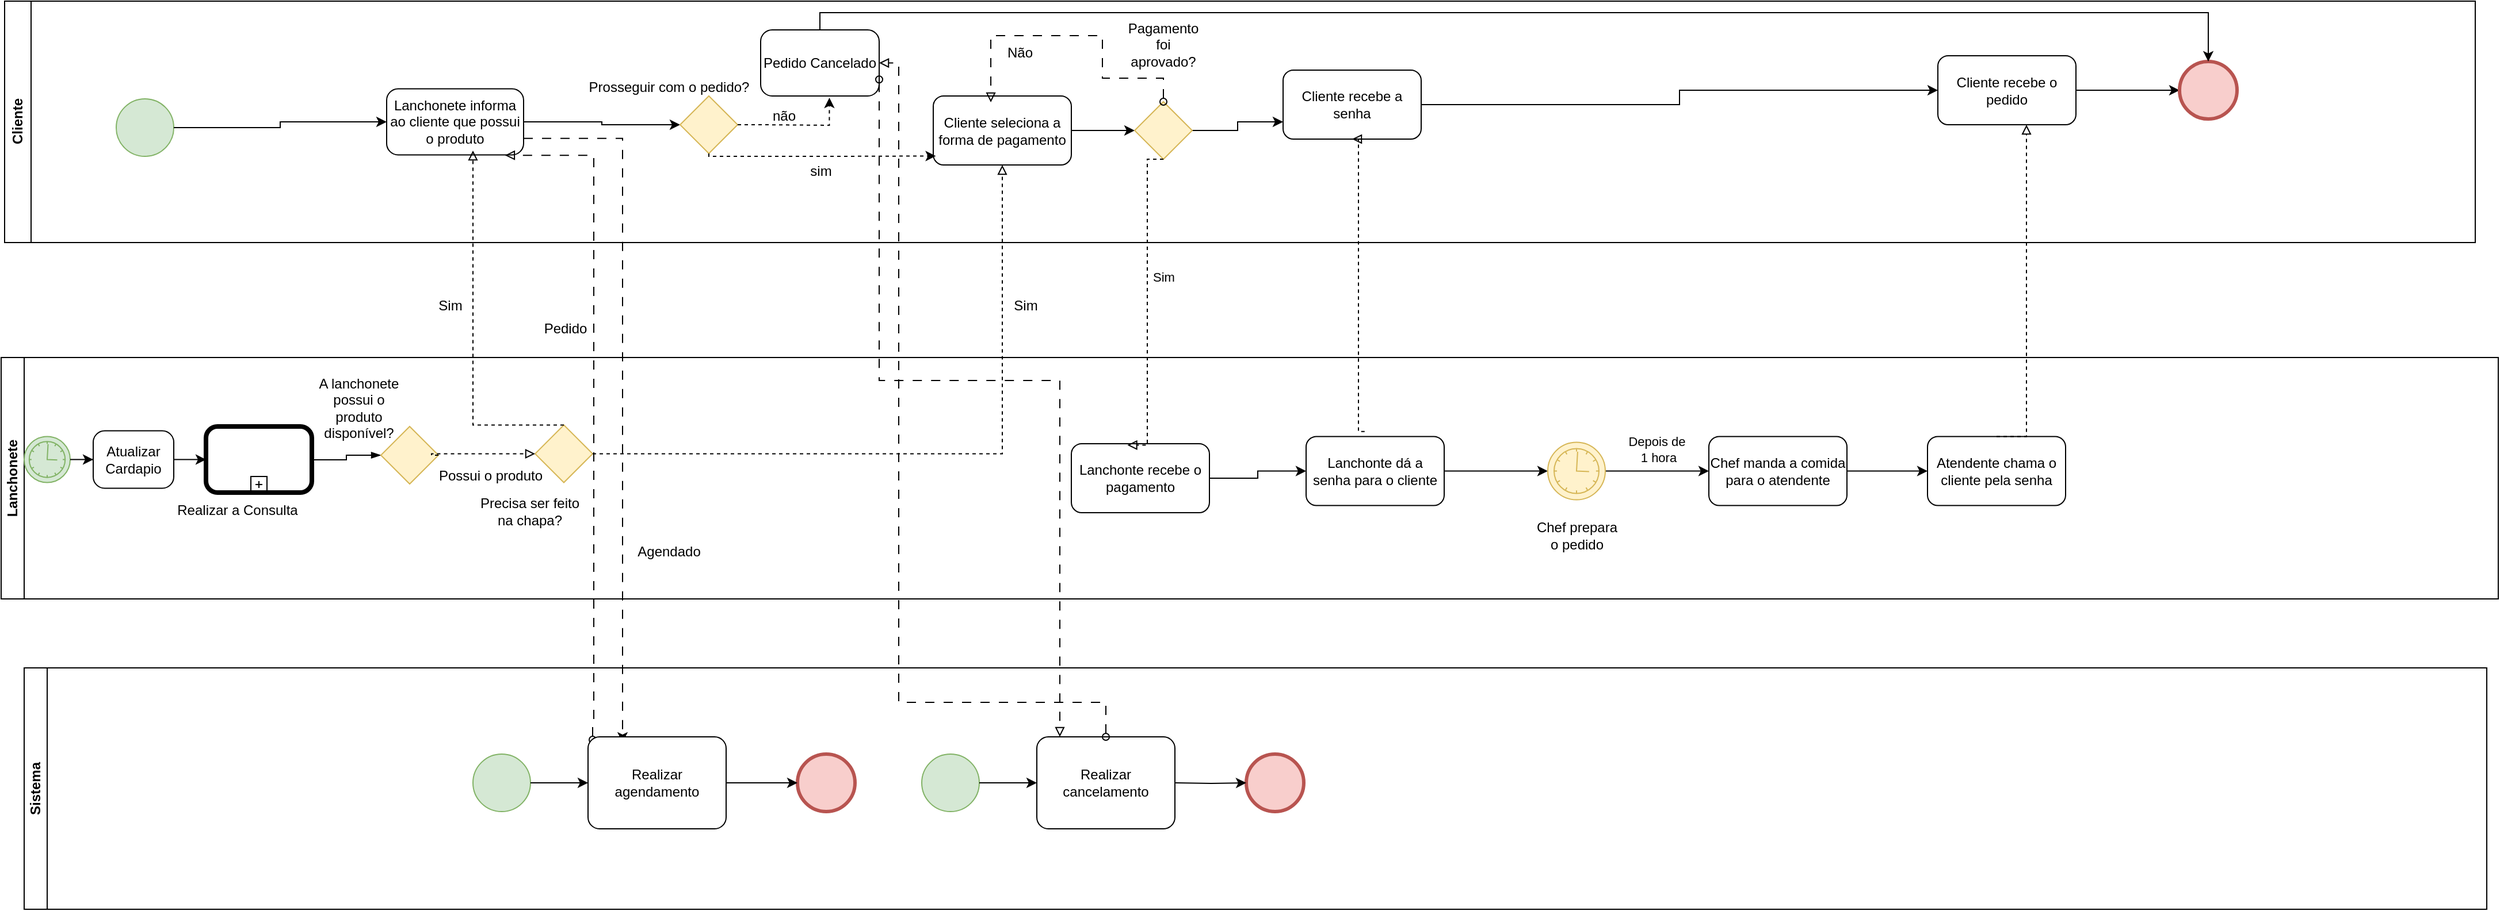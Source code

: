 <mxfile version="24.0.6" type="device" pages="4">
  <diagram name="Página-1" id="6oaQI1mKR9cjfr4mi8I-">
    <mxGraphModel dx="3088" dy="1951" grid="1" gridSize="10" guides="1" tooltips="1" connect="1" arrows="1" fold="1" page="1" pageScale="1" pageWidth="827" pageHeight="1169" background="#FFFFFF" math="0" shadow="0">
      <root>
        <mxCell id="0" />
        <mxCell id="1" parent="0" />
        <mxCell id="DTjWk3N54tqZmyoHTEr2-2" value="Cliente" style="swimlane;horizontal=0;whiteSpace=wrap;html=1;" parent="1" vertex="1">
          <mxGeometry x="-827" y="-390" width="2147" height="210" as="geometry" />
        </mxCell>
        <mxCell id="FYHLgp9_xQtFy7XAi3ml-9" value="" style="points=[[0.145,0.145,0],[0.5,0,0],[0.855,0.145,0],[1,0.5,0],[0.855,0.855,0],[0.5,1,0],[0.145,0.855,0],[0,0.5,0]];shape=mxgraph.bpmn.event;html=1;verticalLabelPosition=bottom;labelBackgroundColor=#ffffff;verticalAlign=top;align=center;perimeter=ellipsePerimeter;outlineConnect=0;aspect=fixed;outline=standard;symbol=general;fillColor=#d5e8d4;strokeColor=#82b366;" parent="DTjWk3N54tqZmyoHTEr2-2" vertex="1">
          <mxGeometry x="97" y="85" width="50" height="50" as="geometry" />
        </mxCell>
        <mxCell id="GW3WumaHVSH6HeR5cYXl-45" style="edgeStyle=orthogonalEdgeStyle;rounded=0;orthogonalLoop=1;jettySize=auto;html=1;entryX=0;entryY=0.5;entryDx=0;entryDy=0;" parent="DTjWk3N54tqZmyoHTEr2-2" source="Djy27bFoyrntST6zhLuX-1" target="GW3WumaHVSH6HeR5cYXl-44" edge="1">
          <mxGeometry relative="1" as="geometry" />
        </mxCell>
        <mxCell id="Djy27bFoyrntST6zhLuX-1" value="Lanchonete informa ao cliente que possui o produto" style="points=[[0.25,0,0],[0.5,0,0],[0.75,0,0],[1,0.25,0],[1,0.5,0],[1,0.75,0],[0.75,1,0],[0.5,1,0],[0.25,1,0],[0,0.75,0],[0,0.5,0],[0,0.25,0]];shape=mxgraph.bpmn.task;whiteSpace=wrap;rectStyle=rounded;size=10;html=1;container=1;expand=0;collapsible=0;taskMarker=abstract;" parent="DTjWk3N54tqZmyoHTEr2-2" vertex="1">
          <mxGeometry x="332" y="76.25" width="119" height="57.5" as="geometry" />
        </mxCell>
        <mxCell id="v5PwdFGo5ate-M4-xqCf-30" style="edgeStyle=orthogonalEdgeStyle;rounded=0;orthogonalLoop=1;jettySize=auto;html=1;exitX=1;exitY=0.5;exitDx=0;exitDy=0;entryX=0;entryY=0.5;entryDx=0;entryDy=0;" parent="DTjWk3N54tqZmyoHTEr2-2" source="v5PwdFGo5ate-M4-xqCf-26" target="v5PwdFGo5ate-M4-xqCf-28" edge="1">
          <mxGeometry relative="1" as="geometry" />
        </mxCell>
        <mxCell id="v5PwdFGo5ate-M4-xqCf-26" value="Cliente seleciona a forma de pagamento" style="rounded=1;whiteSpace=wrap;html=1;" parent="DTjWk3N54tqZmyoHTEr2-2" vertex="1">
          <mxGeometry x="807" y="82.5" width="120" height="60" as="geometry" />
        </mxCell>
        <mxCell id="v5PwdFGo5ate-M4-xqCf-58" style="edgeStyle=orthogonalEdgeStyle;rounded=0;orthogonalLoop=1;jettySize=auto;html=1;exitX=1;exitY=0.5;exitDx=0;exitDy=0;entryX=0;entryY=0.75;entryDx=0;entryDy=0;" parent="DTjWk3N54tqZmyoHTEr2-2" source="v5PwdFGo5ate-M4-xqCf-28" target="v5PwdFGo5ate-M4-xqCf-44" edge="1">
          <mxGeometry relative="1" as="geometry" />
        </mxCell>
        <mxCell id="v5PwdFGo5ate-M4-xqCf-28" value="" style="rhombus;whiteSpace=wrap;html=1;fillColor=#fff2cc;strokeColor=#d6b656;" parent="DTjWk3N54tqZmyoHTEr2-2" vertex="1">
          <mxGeometry x="982" y="87.5" width="50" height="50" as="geometry" />
        </mxCell>
        <mxCell id="v5PwdFGo5ate-M4-xqCf-29" value="Pagamento foi aprovado?" style="text;html=1;align=center;verticalAlign=middle;whiteSpace=wrap;rounded=0;" parent="DTjWk3N54tqZmyoHTEr2-2" vertex="1">
          <mxGeometry x="977" y="22.5" width="60" height="30" as="geometry" />
        </mxCell>
        <mxCell id="Djy27bFoyrntST6zhLuX-5" value="Não" style="text;html=1;align=center;verticalAlign=middle;resizable=0;points=[];autosize=1;strokeColor=none;fillColor=none;" parent="DTjWk3N54tqZmyoHTEr2-2" vertex="1">
          <mxGeometry x="857" y="30" width="50" height="30" as="geometry" />
        </mxCell>
        <mxCell id="v5PwdFGo5ate-M4-xqCf-57" style="edgeStyle=orthogonalEdgeStyle;rounded=0;orthogonalLoop=1;jettySize=auto;html=1;exitX=1;exitY=0.5;exitDx=0;exitDy=0;entryX=0;entryY=0.5;entryDx=0;entryDy=0;" parent="DTjWk3N54tqZmyoHTEr2-2" source="v5PwdFGo5ate-M4-xqCf-44" target="v5PwdFGo5ate-M4-xqCf-54" edge="1">
          <mxGeometry relative="1" as="geometry" />
        </mxCell>
        <mxCell id="v5PwdFGo5ate-M4-xqCf-44" value="Cliente recebe a senha" style="rounded=1;whiteSpace=wrap;html=1;" parent="DTjWk3N54tqZmyoHTEr2-2" vertex="1">
          <mxGeometry x="1111" y="60" width="120" height="60" as="geometry" />
        </mxCell>
        <mxCell id="v5PwdFGo5ate-M4-xqCf-56" value="" style="edgeStyle=orthogonalEdgeStyle;rounded=0;orthogonalLoop=1;jettySize=auto;html=1;" parent="DTjWk3N54tqZmyoHTEr2-2" source="v5PwdFGo5ate-M4-xqCf-54" target="v5PwdFGo5ate-M4-xqCf-55" edge="1">
          <mxGeometry relative="1" as="geometry" />
        </mxCell>
        <mxCell id="v5PwdFGo5ate-M4-xqCf-54" value="Cliente recebe o pedido" style="rounded=1;whiteSpace=wrap;html=1;" parent="DTjWk3N54tqZmyoHTEr2-2" vertex="1">
          <mxGeometry x="1680" y="47.5" width="120" height="60" as="geometry" />
        </mxCell>
        <mxCell id="v5PwdFGo5ate-M4-xqCf-55" value="" style="points=[[0.145,0.145,0],[0.5,0,0],[0.855,0.145,0],[1,0.5,0],[0.855,0.855,0],[0.5,1,0],[0.145,0.855,0],[0,0.5,0]];shape=mxgraph.bpmn.event;html=1;verticalLabelPosition=bottom;labelBackgroundColor=#ffffff;verticalAlign=top;align=center;perimeter=ellipsePerimeter;outlineConnect=0;aspect=fixed;outline=end;symbol=terminate2;fillColor=#f8cecc;strokeColor=#b85450;" parent="DTjWk3N54tqZmyoHTEr2-2" vertex="1">
          <mxGeometry x="1890" y="52.5" width="50" height="50" as="geometry" />
        </mxCell>
        <mxCell id="v5PwdFGo5ate-M4-xqCf-71" style="edgeStyle=orthogonalEdgeStyle;rounded=0;orthogonalLoop=1;jettySize=auto;html=1;exitX=0.5;exitY=1;exitDx=0;exitDy=0;exitPerimeter=0;" parent="DTjWk3N54tqZmyoHTEr2-2" edge="1">
          <mxGeometry relative="1" as="geometry">
            <mxPoint x="421.5" y="137.5" as="sourcePoint" />
            <mxPoint x="421.5" y="137.5" as="targetPoint" />
          </mxGeometry>
        </mxCell>
        <mxCell id="GW3WumaHVSH6HeR5cYXl-25" style="edgeStyle=orthogonalEdgeStyle;rounded=0;orthogonalLoop=1;jettySize=auto;html=1;entryX=0;entryY=0.5;entryDx=0;entryDy=0;entryPerimeter=0;" parent="DTjWk3N54tqZmyoHTEr2-2" source="FYHLgp9_xQtFy7XAi3ml-9" target="Djy27bFoyrntST6zhLuX-1" edge="1">
          <mxGeometry relative="1" as="geometry" />
        </mxCell>
        <mxCell id="GW3WumaHVSH6HeR5cYXl-41" style="edgeStyle=orthogonalEdgeStyle;rounded=0;orthogonalLoop=1;jettySize=auto;html=1;exitX=0.5;exitY=0;exitDx=0;exitDy=0;entryX=0.417;entryY=0.092;entryDx=0;entryDy=0;entryPerimeter=0;endArrow=block;endFill=0;dashed=1;dashPattern=8 8;startArrow=oval;startFill=0;" parent="DTjWk3N54tqZmyoHTEr2-2" source="v5PwdFGo5ate-M4-xqCf-28" target="v5PwdFGo5ate-M4-xqCf-26" edge="1">
          <mxGeometry relative="1" as="geometry">
            <Array as="points">
              <mxPoint x="1007" y="67" />
              <mxPoint x="954" y="67" />
              <mxPoint x="954" y="30" />
              <mxPoint x="857" y="30" />
            </Array>
          </mxGeometry>
        </mxCell>
        <mxCell id="GW3WumaHVSH6HeR5cYXl-55" style="edgeStyle=orthogonalEdgeStyle;rounded=0;orthogonalLoop=1;jettySize=auto;html=1;" parent="DTjWk3N54tqZmyoHTEr2-2" source="GW3WumaHVSH6HeR5cYXl-42" target="v5PwdFGo5ate-M4-xqCf-55" edge="1">
          <mxGeometry relative="1" as="geometry">
            <Array as="points">
              <mxPoint x="708" y="10" />
              <mxPoint x="1915" y="10" />
            </Array>
          </mxGeometry>
        </mxCell>
        <mxCell id="GW3WumaHVSH6HeR5cYXl-42" value="Pedido Cancelado" style="points=[[0.25,0,0],[0.5,0,0],[0.75,0,0],[1,0.25,0],[1,0.5,0],[1,0.75,0],[0.75,1,0],[0.5,1,0],[0.25,1,0],[0,0.75,0],[0,0.5,0],[0,0.25,0]];shape=mxgraph.bpmn.task;whiteSpace=wrap;rectStyle=rounded;size=10;html=1;container=1;expand=0;collapsible=0;taskMarker=abstract;" parent="DTjWk3N54tqZmyoHTEr2-2" vertex="1">
          <mxGeometry x="657" y="25" width="103" height="57.5" as="geometry" />
        </mxCell>
        <mxCell id="GW3WumaHVSH6HeR5cYXl-44" value="" style="rhombus;whiteSpace=wrap;html=1;fillColor=#fff2cc;strokeColor=#d6b656;" parent="DTjWk3N54tqZmyoHTEr2-2" vertex="1">
          <mxGeometry x="587" y="82.5" width="50" height="50" as="geometry" />
        </mxCell>
        <mxCell id="GW3WumaHVSH6HeR5cYXl-46" value="Prosseguir com o pedido?" style="text;html=1;align=center;verticalAlign=middle;resizable=0;points=[];autosize=1;strokeColor=none;fillColor=none;" parent="DTjWk3N54tqZmyoHTEr2-2" vertex="1">
          <mxGeometry x="497" y="60" width="160" height="30" as="geometry" />
        </mxCell>
        <mxCell id="GW3WumaHVSH6HeR5cYXl-48" style="edgeStyle=orthogonalEdgeStyle;rounded=0;orthogonalLoop=1;jettySize=auto;html=1;entryX=0.58;entryY=1.026;entryDx=0;entryDy=0;entryPerimeter=0;dashed=1;" parent="DTjWk3N54tqZmyoHTEr2-2" source="GW3WumaHVSH6HeR5cYXl-44" target="GW3WumaHVSH6HeR5cYXl-42" edge="1">
          <mxGeometry relative="1" as="geometry">
            <Array as="points">
              <mxPoint x="657" y="108" />
              <mxPoint x="717" y="108" />
            </Array>
          </mxGeometry>
        </mxCell>
        <mxCell id="GW3WumaHVSH6HeR5cYXl-50" style="edgeStyle=orthogonalEdgeStyle;rounded=0;orthogonalLoop=1;jettySize=auto;html=1;entryX=0.019;entryY=0.87;entryDx=0;entryDy=0;entryPerimeter=0;dashed=1;" parent="DTjWk3N54tqZmyoHTEr2-2" source="GW3WumaHVSH6HeR5cYXl-44" target="v5PwdFGo5ate-M4-xqCf-26" edge="1">
          <mxGeometry relative="1" as="geometry">
            <Array as="points">
              <mxPoint x="612" y="135" />
              <mxPoint x="722" y="135" />
            </Array>
          </mxGeometry>
        </mxCell>
        <mxCell id="GW3WumaHVSH6HeR5cYXl-51" value="sim" style="text;html=1;align=center;verticalAlign=middle;resizable=0;points=[];autosize=1;strokeColor=none;fillColor=none;" parent="DTjWk3N54tqZmyoHTEr2-2" vertex="1">
          <mxGeometry x="688.5" y="132.5" width="40" height="30" as="geometry" />
        </mxCell>
        <mxCell id="GW3WumaHVSH6HeR5cYXl-52" value="não" style="text;html=1;align=center;verticalAlign=middle;resizable=0;points=[];autosize=1;strokeColor=none;fillColor=none;" parent="DTjWk3N54tqZmyoHTEr2-2" vertex="1">
          <mxGeometry x="657" y="85" width="40" height="30" as="geometry" />
        </mxCell>
        <mxCell id="FYHLgp9_xQtFy7XAi3ml-3" value="Lanchonete" style="swimlane;startSize=20;horizontal=0;html=1;whiteSpace=wrap;" parent="1" vertex="1">
          <mxGeometry x="-830" y="-80" width="2170" height="210" as="geometry" />
        </mxCell>
        <mxCell id="v5PwdFGo5ate-M4-xqCf-7" value="" style="points=[[0.25,0,0],[0.5,0,0],[0.75,0,0],[1,0.25,0],[1,0.5,0],[1,0.75,0],[0.75,1,0],[0.5,1,0],[0.25,1,0],[0,0.75,0],[0,0.5,0],[0,0.25,0]];shape=mxgraph.bpmn.task;whiteSpace=wrap;rectStyle=rounded;size=10;html=1;container=1;expand=0;collapsible=0;bpmnShapeType=call;isLoopSub=1;" parent="FYHLgp9_xQtFy7XAi3ml-3" vertex="1">
          <mxGeometry x="178" y="60" width="92" height="57.5" as="geometry" />
        </mxCell>
        <mxCell id="FYHLgp9_xQtFy7XAi3ml-15" value="Realizar a Consulta&lt;div&gt;&lt;br&gt;&lt;/div&gt;" style="text;html=1;align=center;verticalAlign=middle;resizable=0;points=[];autosize=1;strokeColor=none;fillColor=none;" parent="FYHLgp9_xQtFy7XAi3ml-3" vertex="1">
          <mxGeometry x="140" y="120" width="130" height="40" as="geometry" />
        </mxCell>
        <mxCell id="v5PwdFGo5ate-M4-xqCf-17" value="" style="points=[[0.145,0.145,0],[0.5,0,0],[0.855,0.145,0],[1,0.5,0],[0.855,0.855,0],[0.5,1,0],[0.145,0.855,0],[0,0.5,0]];shape=mxgraph.bpmn.event;html=1;verticalLabelPosition=bottom;labelBackgroundColor=#ffffff;verticalAlign=top;align=center;perimeter=ellipsePerimeter;outlineConnect=0;aspect=fixed;outline=standard;symbol=timer;fillColor=#d5e8d4;strokeColor=#82b366;" parent="FYHLgp9_xQtFy7XAi3ml-3" vertex="1">
          <mxGeometry x="20" y="68.75" width="40" height="40" as="geometry" />
        </mxCell>
        <mxCell id="FYHLgp9_xQtFy7XAi3ml-20" value="" style="edgeStyle=elbowEdgeStyle;fontSize=12;html=1;endArrow=blockThin;endFill=1;rounded=0;entryX=0;entryY=0.5;entryDx=0;entryDy=0;" parent="FYHLgp9_xQtFy7XAi3ml-3" target="CYMDNg2Nh_U5zGZPsCbC-1" edge="1">
          <mxGeometry width="160" relative="1" as="geometry">
            <mxPoint x="270" y="89" as="sourcePoint" />
            <mxPoint x="304" y="90" as="targetPoint" />
          </mxGeometry>
        </mxCell>
        <mxCell id="CYMDNg2Nh_U5zGZPsCbC-1" value="" style="rhombus;whiteSpace=wrap;html=1;fillColor=#fff2cc;strokeColor=#d6b656;" parent="FYHLgp9_xQtFy7XAi3ml-3" vertex="1">
          <mxGeometry x="330" y="60" width="50" height="50" as="geometry" />
        </mxCell>
        <mxCell id="v5PwdFGo5ate-M4-xqCf-24" value="A lanchonete possui o produto disponível?" style="text;html=1;align=center;verticalAlign=middle;whiteSpace=wrap;rounded=0;" parent="FYHLgp9_xQtFy7XAi3ml-3" vertex="1">
          <mxGeometry x="270" y="28.75" width="81.5" height="30" as="geometry" />
        </mxCell>
        <mxCell id="v5PwdFGo5ate-M4-xqCf-43" value="" style="edgeStyle=orthogonalEdgeStyle;rounded=0;orthogonalLoop=1;jettySize=auto;html=1;" parent="FYHLgp9_xQtFy7XAi3ml-3" source="v5PwdFGo5ate-M4-xqCf-31" target="v5PwdFGo5ate-M4-xqCf-42" edge="1">
          <mxGeometry relative="1" as="geometry" />
        </mxCell>
        <mxCell id="v5PwdFGo5ate-M4-xqCf-31" value="Lanchonte recebe o pagamento" style="rounded=1;whiteSpace=wrap;html=1;" parent="FYHLgp9_xQtFy7XAi3ml-3" vertex="1">
          <mxGeometry x="930" y="75" width="120" height="60" as="geometry" />
        </mxCell>
        <mxCell id="v5PwdFGo5ate-M4-xqCf-47" value="" style="edgeStyle=orthogonalEdgeStyle;rounded=0;orthogonalLoop=1;jettySize=auto;html=1;" parent="FYHLgp9_xQtFy7XAi3ml-3" source="v5PwdFGo5ate-M4-xqCf-42" target="v5PwdFGo5ate-M4-xqCf-46" edge="1">
          <mxGeometry relative="1" as="geometry" />
        </mxCell>
        <mxCell id="v5PwdFGo5ate-M4-xqCf-42" value="Lanchonte dá a senha para o cliente" style="rounded=1;whiteSpace=wrap;html=1;" parent="FYHLgp9_xQtFy7XAi3ml-3" vertex="1">
          <mxGeometry x="1134" y="68.75" width="120" height="60" as="geometry" />
        </mxCell>
        <mxCell id="v5PwdFGo5ate-M4-xqCf-62" style="edgeStyle=orthogonalEdgeStyle;rounded=0;orthogonalLoop=1;jettySize=auto;html=1;exitX=1;exitY=0.5;exitDx=0;exitDy=0;exitPerimeter=0;entryX=0;entryY=0.5;entryDx=0;entryDy=0;" parent="FYHLgp9_xQtFy7XAi3ml-3" source="v5PwdFGo5ate-M4-xqCf-46" target="v5PwdFGo5ate-M4-xqCf-49" edge="1">
          <mxGeometry relative="1" as="geometry" />
        </mxCell>
        <mxCell id="v5PwdFGo5ate-M4-xqCf-63" value="Depois de&amp;nbsp;&lt;div&gt;1 hora&lt;/div&gt;" style="edgeLabel;html=1;align=center;verticalAlign=middle;resizable=0;points=[];" parent="v5PwdFGo5ate-M4-xqCf-62" connectable="0" vertex="1">
          <mxGeometry x="0.069" y="-1" relative="1" as="geometry">
            <mxPoint x="-2" y="-20" as="offset" />
          </mxGeometry>
        </mxCell>
        <mxCell id="v5PwdFGo5ate-M4-xqCf-46" value="" style="points=[[0.145,0.145,0],[0.5,0,0],[0.855,0.145,0],[1,0.5,0],[0.855,0.855,0],[0.5,1,0],[0.145,0.855,0],[0,0.5,0]];shape=mxgraph.bpmn.event;html=1;verticalLabelPosition=bottom;labelBackgroundColor=#ffffff;verticalAlign=top;align=center;perimeter=ellipsePerimeter;outlineConnect=0;aspect=fixed;outline=standard;symbol=timer;fillColor=#fff2cc;strokeColor=#d6b656;" parent="FYHLgp9_xQtFy7XAi3ml-3" vertex="1">
          <mxGeometry x="1344" y="73.75" width="50" height="50" as="geometry" />
        </mxCell>
        <mxCell id="Djy27bFoyrntST6zhLuX-10" value="" style="rhombus;whiteSpace=wrap;html=1;fillColor=#fff2cc;strokeColor=#d6b656;" parent="FYHLgp9_xQtFy7XAi3ml-3" vertex="1">
          <mxGeometry x="464" y="58.75" width="50" height="50" as="geometry" />
        </mxCell>
        <mxCell id="v5PwdFGo5ate-M4-xqCf-48" value="Chef prepara o pedido" style="text;html=1;align=center;verticalAlign=middle;whiteSpace=wrap;rounded=0;" parent="FYHLgp9_xQtFy7XAi3ml-3" vertex="1">
          <mxGeometry x="1328.5" y="140" width="81" height="30" as="geometry" />
        </mxCell>
        <mxCell id="v5PwdFGo5ate-M4-xqCf-25" value="" style="edgeStyle=elbowEdgeStyle;fontSize=12;html=1;endFill=0;startFill=0;endSize=6;startSize=6;dashed=1;endArrow=block;startArrow=none;rounded=0;entryX=0;entryY=0.5;entryDx=0;entryDy=0;exitX=1;exitY=0.5;exitDx=0;exitDy=0;" parent="FYHLgp9_xQtFy7XAi3ml-3" source="CYMDNg2Nh_U5zGZPsCbC-1" target="Djy27bFoyrntST6zhLuX-10" edge="1">
          <mxGeometry width="160" relative="1" as="geometry">
            <mxPoint x="304" y="30" as="sourcePoint" />
            <mxPoint x="294" y="123" as="targetPoint" />
            <Array as="points">
              <mxPoint x="374" y="80" />
            </Array>
          </mxGeometry>
        </mxCell>
        <mxCell id="Djy27bFoyrntST6zhLuX-2" value="Possui o produto" style="text;html=1;align=center;verticalAlign=middle;resizable=0;points=[];autosize=1;strokeColor=none;fillColor=none;" parent="FYHLgp9_xQtFy7XAi3ml-3" vertex="1">
          <mxGeometry x="370" y="87.5" width="110" height="30" as="geometry" />
        </mxCell>
        <mxCell id="v5PwdFGo5ate-M4-xqCf-52" value="" style="edgeStyle=orthogonalEdgeStyle;rounded=0;orthogonalLoop=1;jettySize=auto;html=1;" parent="FYHLgp9_xQtFy7XAi3ml-3" source="v5PwdFGo5ate-M4-xqCf-49" target="v5PwdFGo5ate-M4-xqCf-51" edge="1">
          <mxGeometry relative="1" as="geometry" />
        </mxCell>
        <mxCell id="v5PwdFGo5ate-M4-xqCf-49" value="Chef manda a comida para o atendente" style="rounded=1;whiteSpace=wrap;html=1;" parent="FYHLgp9_xQtFy7XAi3ml-3" vertex="1">
          <mxGeometry x="1484" y="68.75" width="120" height="60" as="geometry" />
        </mxCell>
        <mxCell id="v5PwdFGo5ate-M4-xqCf-51" value="Atendente chama o cliente pela senha" style="whiteSpace=wrap;html=1;rounded=1;" parent="FYHLgp9_xQtFy7XAi3ml-3" vertex="1">
          <mxGeometry x="1674" y="68.75" width="120" height="60" as="geometry" />
        </mxCell>
        <mxCell id="Djy27bFoyrntST6zhLuX-11" value="Precisa ser feito&lt;div&gt;na chapa?&lt;/div&gt;" style="text;html=1;align=center;verticalAlign=middle;resizable=0;points=[];autosize=1;strokeColor=none;fillColor=none;" parent="FYHLgp9_xQtFy7XAi3ml-3" vertex="1">
          <mxGeometry x="404" y="113.75" width="110" height="40" as="geometry" />
        </mxCell>
        <mxCell id="GW3WumaHVSH6HeR5cYXl-35" value="Agendado" style="text;html=1;align=center;verticalAlign=middle;resizable=0;points=[];autosize=1;strokeColor=none;fillColor=none;" parent="FYHLgp9_xQtFy7XAi3ml-3" vertex="1">
          <mxGeometry x="540" y="153.75" width="80" height="30" as="geometry" />
        </mxCell>
        <mxCell id="GW3WumaHVSH6HeR5cYXl-33" style="edgeStyle=orthogonalEdgeStyle;rounded=0;orthogonalLoop=1;jettySize=auto;html=1;entryX=0.865;entryY=1.006;entryDx=0;entryDy=0;entryPerimeter=0;dashed=1;dashPattern=8 8;endArrow=block;endFill=0;startArrow=oval;startFill=0;exitX=0.35;exitY=-0.031;exitDx=0;exitDy=0;exitPerimeter=0;" parent="FYHLgp9_xQtFy7XAi3ml-3" target="Djy27bFoyrntST6zhLuX-1" edge="1">
          <mxGeometry relative="1" as="geometry">
            <mxPoint x="514" y="332.52" as="sourcePoint" />
            <mxPoint x="514.5" y="-170" as="targetPoint" />
            <Array as="points">
              <mxPoint x="514" y="315" />
              <mxPoint x="515" y="315" />
              <mxPoint x="515" y="-176" />
            </Array>
          </mxGeometry>
        </mxCell>
        <mxCell id="GW3WumaHVSH6HeR5cYXl-32" style="edgeStyle=orthogonalEdgeStyle;rounded=0;orthogonalLoop=1;jettySize=auto;html=1;entryX=0.75;entryY=0;entryDx=0;entryDy=0;entryPerimeter=0;exitX=1;exitY=0.75;exitDx=0;exitDy=0;exitPerimeter=0;dashed=1;dashPattern=8 8;" parent="FYHLgp9_xQtFy7XAi3ml-3" source="Djy27bFoyrntST6zhLuX-1" edge="1">
          <mxGeometry relative="1" as="geometry">
            <mxPoint x="540.0" y="-170" as="sourcePoint" />
            <mxPoint x="540" y="335" as="targetPoint" />
            <Array as="points">
              <mxPoint x="540" y="-191" />
            </Array>
          </mxGeometry>
        </mxCell>
        <mxCell id="5ju1lGqYHWNfD_9UuMbV-1" value="Atualizar Cardapio" style="points=[[0.25,0,0],[0.5,0,0],[0.75,0,0],[1,0.25,0],[1,0.5,0],[1,0.75,0],[0.75,1,0],[0.5,1,0],[0.25,1,0],[0,0.75,0],[0,0.5,0],[0,0.25,0]];shape=mxgraph.bpmn.task;whiteSpace=wrap;rectStyle=rounded;size=10;html=1;container=1;expand=0;collapsible=0;taskMarker=abstract;" vertex="1" parent="FYHLgp9_xQtFy7XAi3ml-3">
          <mxGeometry x="80" y="63.75" width="70" height="50" as="geometry" />
        </mxCell>
        <mxCell id="5ju1lGqYHWNfD_9UuMbV-3" style="edgeStyle=orthogonalEdgeStyle;rounded=0;orthogonalLoop=1;jettySize=auto;html=1;entryX=0;entryY=0.5;entryDx=0;entryDy=0;entryPerimeter=0;" edge="1" parent="FYHLgp9_xQtFy7XAi3ml-3" source="v5PwdFGo5ate-M4-xqCf-17" target="5ju1lGqYHWNfD_9UuMbV-1">
          <mxGeometry relative="1" as="geometry" />
        </mxCell>
        <mxCell id="5ju1lGqYHWNfD_9UuMbV-6" style="edgeStyle=orthogonalEdgeStyle;rounded=0;orthogonalLoop=1;jettySize=auto;html=1;entryX=0;entryY=0.5;entryDx=0;entryDy=0;entryPerimeter=0;" edge="1" parent="FYHLgp9_xQtFy7XAi3ml-3" source="5ju1lGqYHWNfD_9UuMbV-1" target="v5PwdFGo5ate-M4-xqCf-7">
          <mxGeometry relative="1" as="geometry" />
        </mxCell>
        <mxCell id="v5PwdFGo5ate-M4-xqCf-45" value="" style="edgeStyle=elbowEdgeStyle;fontSize=12;html=1;endFill=0;startFill=0;endSize=6;startSize=6;dashed=1;endArrow=block;startArrow=none;rounded=0;exitX=0.424;exitY=-0.073;exitDx=0;exitDy=0;exitPerimeter=0;entryX=0.5;entryY=1;entryDx=0;entryDy=0;" parent="1" source="v5PwdFGo5ate-M4-xqCf-42" target="v5PwdFGo5ate-M4-xqCf-44" edge="1">
          <mxGeometry width="160" relative="1" as="geometry">
            <mxPoint x="1172" y="-260" as="sourcePoint" />
            <mxPoint x="1210" y="-250" as="targetPoint" />
            <Array as="points" />
          </mxGeometry>
        </mxCell>
        <mxCell id="Djy27bFoyrntST6zhLuX-13" value="" style="edgeStyle=elbowEdgeStyle;fontSize=12;html=1;endFill=0;startFill=0;endSize=6;startSize=6;dashed=1;endArrow=block;startArrow=none;rounded=0;exitX=0.5;exitY=0;exitDx=0;exitDy=0;" parent="1" source="Djy27bFoyrntST6zhLuX-10" edge="1">
          <mxGeometry width="160" relative="1" as="geometry">
            <mxPoint x="-320" y="-21" as="sourcePoint" />
            <mxPoint x="-420" y="-260" as="targetPoint" />
            <Array as="points">
              <mxPoint x="-420" y="-140" />
              <mxPoint x="460" y="-130" />
            </Array>
          </mxGeometry>
        </mxCell>
        <mxCell id="v5PwdFGo5ate-M4-xqCf-53" value="" style="edgeStyle=elbowEdgeStyle;fontSize=12;html=1;endFill=0;startFill=0;endSize=6;startSize=6;dashed=1;endArrow=block;startArrow=none;rounded=0;exitX=0.5;exitY=0;exitDx=0;exitDy=0;" parent="1" source="v5PwdFGo5ate-M4-xqCf-51" target="v5PwdFGo5ate-M4-xqCf-54" edge="1">
          <mxGeometry width="160" relative="1" as="geometry">
            <mxPoint x="1772" y="-190" as="sourcePoint" />
            <mxPoint x="1770" y="-280" as="targetPoint" />
            <Array as="points">
              <mxPoint x="930" y="-130" />
            </Array>
          </mxGeometry>
        </mxCell>
        <mxCell id="Djy27bFoyrntST6zhLuX-16" value="" style="edgeStyle=elbowEdgeStyle;fontSize=12;html=1;endFill=0;startFill=0;endSize=6;startSize=6;dashed=1;endArrow=block;startArrow=none;rounded=0;exitX=1;exitY=0.5;exitDx=0;exitDy=0;entryX=0.5;entryY=1;entryDx=0;entryDy=0;" parent="1" source="Djy27bFoyrntST6zhLuX-10" target="v5PwdFGo5ate-M4-xqCf-26" edge="1">
          <mxGeometry width="160" relative="1" as="geometry">
            <mxPoint x="335" y="-6" as="sourcePoint" />
            <mxPoint x="790" y="-250" as="targetPoint" />
            <Array as="points">
              <mxPoint x="40" y="-110" />
            </Array>
          </mxGeometry>
        </mxCell>
        <mxCell id="Djy27bFoyrntST6zhLuX-17" value="Sim" style="text;html=1;align=center;verticalAlign=middle;resizable=0;points=[];autosize=1;strokeColor=none;fillColor=none;" parent="1" vertex="1">
          <mxGeometry x="-460" y="-140" width="40" height="30" as="geometry" />
        </mxCell>
        <mxCell id="Djy27bFoyrntST6zhLuX-18" value="Sim" style="text;html=1;align=center;verticalAlign=middle;resizable=0;points=[];autosize=1;strokeColor=none;fillColor=none;" parent="1" vertex="1">
          <mxGeometry x="40" y="-140" width="40" height="30" as="geometry" />
        </mxCell>
        <mxCell id="v5PwdFGo5ate-M4-xqCf-67" value="" style="edgeStyle=elbowEdgeStyle;fontSize=12;html=1;endFill=0;startFill=0;endSize=6;startSize=6;dashed=1;endArrow=block;startArrow=none;rounded=0;exitX=0.5;exitY=1;exitDx=0;exitDy=0;entryX=0.406;entryY=0.02;entryDx=0;entryDy=0;entryPerimeter=0;" parent="1" source="v5PwdFGo5ate-M4-xqCf-28" target="v5PwdFGo5ate-M4-xqCf-31" edge="1">
          <mxGeometry width="160" relative="1" as="geometry">
            <mxPoint x="282" y="-230" as="sourcePoint" />
            <mxPoint x="170" y="-120" as="targetPoint" />
            <Array as="points">
              <mxPoint x="166" y="-180" />
            </Array>
          </mxGeometry>
        </mxCell>
        <mxCell id="v5PwdFGo5ate-M4-xqCf-68" value="Sim" style="edgeLabel;html=1;align=center;verticalAlign=middle;resizable=0;points=[];" parent="v5PwdFGo5ate-M4-xqCf-67" connectable="0" vertex="1">
          <mxGeometry x="-0.185" y="4" relative="1" as="geometry">
            <mxPoint x="10" y="2" as="offset" />
          </mxGeometry>
        </mxCell>
        <mxCell id="GW3WumaHVSH6HeR5cYXl-1" value="Sistema" style="swimlane;startSize=20;horizontal=0;html=1;whiteSpace=wrap;" parent="1" vertex="1">
          <mxGeometry x="-810" y="190" width="2140" height="210" as="geometry" />
        </mxCell>
        <mxCell id="GW3WumaHVSH6HeR5cYXl-26" value="Realizar agendamento" style="points=[[0.25,0,0],[0.5,0,0],[0.75,0,0],[1,0.25,0],[1,0.5,0],[1,0.75,0],[0.75,1,0],[0.5,1,0],[0.25,1,0],[0,0.75,0],[0,0.5,0],[0,0.25,0]];shape=mxgraph.bpmn.task;whiteSpace=wrap;rectStyle=rounded;size=10;html=1;container=1;expand=0;collapsible=0;taskMarker=abstract;" parent="GW3WumaHVSH6HeR5cYXl-1" vertex="1">
          <mxGeometry x="490" y="60" width="120" height="80" as="geometry" />
        </mxCell>
        <mxCell id="GW3WumaHVSH6HeR5cYXl-27" value="" style="points=[[0.145,0.145,0],[0.5,0,0],[0.855,0.145,0],[1,0.5,0],[0.855,0.855,0],[0.5,1,0],[0.145,0.855,0],[0,0.5,0]];shape=mxgraph.bpmn.event;html=1;verticalLabelPosition=bottom;labelBackgroundColor=#ffffff;verticalAlign=top;align=center;perimeter=ellipsePerimeter;outlineConnect=0;aspect=fixed;outline=standard;symbol=general;fillColor=#d5e8d4;strokeColor=#82b366;" parent="GW3WumaHVSH6HeR5cYXl-1" vertex="1">
          <mxGeometry x="390" y="75" width="50" height="50" as="geometry" />
        </mxCell>
        <mxCell id="GW3WumaHVSH6HeR5cYXl-29" value="" style="points=[[0.145,0.145,0],[0.5,0,0],[0.855,0.145,0],[1,0.5,0],[0.855,0.855,0],[0.5,1,0],[0.145,0.855,0],[0,0.5,0]];shape=mxgraph.bpmn.event;html=1;verticalLabelPosition=bottom;labelBackgroundColor=#ffffff;verticalAlign=top;align=center;perimeter=ellipsePerimeter;outlineConnect=0;aspect=fixed;outline=end;symbol=terminate2;fillColor=#f8cecc;strokeColor=#b85450;" parent="GW3WumaHVSH6HeR5cYXl-1" vertex="1">
          <mxGeometry x="672" y="75" width="50" height="50" as="geometry" />
        </mxCell>
        <mxCell id="GW3WumaHVSH6HeR5cYXl-30" style="edgeStyle=orthogonalEdgeStyle;rounded=0;orthogonalLoop=1;jettySize=auto;html=1;exitX=1;exitY=0.5;exitDx=0;exitDy=0;exitPerimeter=0;entryX=0;entryY=0.5;entryDx=0;entryDy=0;entryPerimeter=0;" parent="GW3WumaHVSH6HeR5cYXl-1" source="GW3WumaHVSH6HeR5cYXl-27" target="GW3WumaHVSH6HeR5cYXl-26" edge="1">
          <mxGeometry relative="1" as="geometry" />
        </mxCell>
        <mxCell id="GW3WumaHVSH6HeR5cYXl-31" style="edgeStyle=orthogonalEdgeStyle;rounded=0;orthogonalLoop=1;jettySize=auto;html=1;exitX=1;exitY=0.5;exitDx=0;exitDy=0;exitPerimeter=0;entryX=0;entryY=0.5;entryDx=0;entryDy=0;entryPerimeter=0;" parent="GW3WumaHVSH6HeR5cYXl-1" source="GW3WumaHVSH6HeR5cYXl-26" target="GW3WumaHVSH6HeR5cYXl-29" edge="1">
          <mxGeometry relative="1" as="geometry" />
        </mxCell>
        <mxCell id="GW3WumaHVSH6HeR5cYXl-36" value="" style="points=[[0.145,0.145,0],[0.5,0,0],[0.855,0.145,0],[1,0.5,0],[0.855,0.855,0],[0.5,1,0],[0.145,0.855,0],[0,0.5,0]];shape=mxgraph.bpmn.event;html=1;verticalLabelPosition=bottom;labelBackgroundColor=#ffffff;verticalAlign=top;align=center;perimeter=ellipsePerimeter;outlineConnect=0;aspect=fixed;outline=standard;symbol=general;fillColor=#d5e8d4;strokeColor=#82b366;" parent="GW3WumaHVSH6HeR5cYXl-1" vertex="1">
          <mxGeometry x="780" y="75" width="50" height="50" as="geometry" />
        </mxCell>
        <mxCell id="GW3WumaHVSH6HeR5cYXl-37" value="" style="points=[[0.145,0.145,0],[0.5,0,0],[0.855,0.145,0],[1,0.5,0],[0.855,0.855,0],[0.5,1,0],[0.145,0.855,0],[0,0.5,0]];shape=mxgraph.bpmn.event;html=1;verticalLabelPosition=bottom;labelBackgroundColor=#ffffff;verticalAlign=top;align=center;perimeter=ellipsePerimeter;outlineConnect=0;aspect=fixed;outline=end;symbol=terminate2;fillColor=#f8cecc;strokeColor=#b85450;" parent="GW3WumaHVSH6HeR5cYXl-1" vertex="1">
          <mxGeometry x="1062" y="75" width="50" height="50" as="geometry" />
        </mxCell>
        <mxCell id="GW3WumaHVSH6HeR5cYXl-38" style="edgeStyle=orthogonalEdgeStyle;rounded=0;orthogonalLoop=1;jettySize=auto;html=1;exitX=1;exitY=0.5;exitDx=0;exitDy=0;exitPerimeter=0;entryX=0;entryY=0.5;entryDx=0;entryDy=0;entryPerimeter=0;" parent="GW3WumaHVSH6HeR5cYXl-1" source="GW3WumaHVSH6HeR5cYXl-36" edge="1">
          <mxGeometry relative="1" as="geometry">
            <mxPoint x="880" y="100" as="targetPoint" />
          </mxGeometry>
        </mxCell>
        <mxCell id="GW3WumaHVSH6HeR5cYXl-39" style="edgeStyle=orthogonalEdgeStyle;rounded=0;orthogonalLoop=1;jettySize=auto;html=1;exitX=1;exitY=0.5;exitDx=0;exitDy=0;exitPerimeter=0;entryX=0;entryY=0.5;entryDx=0;entryDy=0;entryPerimeter=0;" parent="GW3WumaHVSH6HeR5cYXl-1" target="GW3WumaHVSH6HeR5cYXl-37" edge="1">
          <mxGeometry relative="1" as="geometry">
            <mxPoint x="1000" y="100" as="sourcePoint" />
          </mxGeometry>
        </mxCell>
        <mxCell id="GW3WumaHVSH6HeR5cYXl-40" value="Realizar cancelamento" style="points=[[0.25,0,0],[0.5,0,0],[0.75,0,0],[1,0.25,0],[1,0.5,0],[1,0.75,0],[0.75,1,0],[0.5,1,0],[0.25,1,0],[0,0.75,0],[0,0.5,0],[0,0.25,0]];shape=mxgraph.bpmn.task;whiteSpace=wrap;rectStyle=rounded;size=10;html=1;container=1;expand=0;collapsible=0;taskMarker=abstract;" parent="GW3WumaHVSH6HeR5cYXl-1" vertex="1">
          <mxGeometry x="880" y="60" width="120" height="80" as="geometry" />
        </mxCell>
        <mxCell id="GW3WumaHVSH6HeR5cYXl-34" value="Pedido" style="text;html=1;align=center;verticalAlign=middle;resizable=0;points=[];autosize=1;strokeColor=none;fillColor=none;" parent="1" vertex="1">
          <mxGeometry x="-370" y="-120" width="60" height="30" as="geometry" />
        </mxCell>
        <mxCell id="GW3WumaHVSH6HeR5cYXl-53" style="edgeStyle=orthogonalEdgeStyle;rounded=0;orthogonalLoop=1;jettySize=auto;html=1;entryX=1;entryY=0.5;entryDx=0;entryDy=0;entryPerimeter=0;dashed=1;dashPattern=8 8;startArrow=oval;startFill=0;endArrow=block;endFill=0;" parent="1" source="GW3WumaHVSH6HeR5cYXl-40" target="GW3WumaHVSH6HeR5cYXl-42" edge="1">
          <mxGeometry relative="1" as="geometry">
            <Array as="points">
              <mxPoint x="130" y="220" />
              <mxPoint x="-50" y="220" />
              <mxPoint x="-50" y="-336" />
            </Array>
          </mxGeometry>
        </mxCell>
        <mxCell id="GW3WumaHVSH6HeR5cYXl-54" style="edgeStyle=orthogonalEdgeStyle;rounded=0;orthogonalLoop=1;jettySize=auto;html=1;exitX=1;exitY=0.75;exitDx=0;exitDy=0;exitPerimeter=0;dashed=1;dashPattern=8 8;startArrow=oval;startFill=0;endArrow=block;endFill=0;" parent="1" source="GW3WumaHVSH6HeR5cYXl-42" target="GW3WumaHVSH6HeR5cYXl-40" edge="1">
          <mxGeometry relative="1" as="geometry">
            <Array as="points">
              <mxPoint x="-67" y="-60" />
              <mxPoint x="90" y="-60" />
            </Array>
          </mxGeometry>
        </mxCell>
      </root>
    </mxGraphModel>
  </diagram>
  <diagram id="0c_OaYkg8UJ-TxQNeiM3" name="Página-2">
    <mxGraphModel dx="2261" dy="1951" grid="1" gridSize="10" guides="1" tooltips="1" connect="1" arrows="1" fold="1" page="1" pageScale="1" pageWidth="827" pageHeight="1169" math="0" shadow="0">
      <root>
        <mxCell id="0" />
        <mxCell id="1" parent="0" />
        <mxCell id="oU2Ef5lLPm4ApJ6Q4cAQ-1" value="Cliente" style="swimlane;horizontal=0;whiteSpace=wrap;html=1;" parent="1" vertex="1">
          <mxGeometry x="-827" y="-390" width="2067" height="210" as="geometry" />
        </mxCell>
        <mxCell id="oU2Ef5lLPm4ApJ6Q4cAQ-2" style="edgeStyle=orthogonalEdgeStyle;rounded=0;orthogonalLoop=1;jettySize=auto;html=1;exitX=1;exitY=0.5;exitDx=0;exitDy=0;exitPerimeter=0;entryX=0;entryY=0.5;entryDx=0;entryDy=0;" parent="oU2Ef5lLPm4ApJ6Q4cAQ-1" edge="1">
          <mxGeometry relative="1" as="geometry">
            <mxPoint x="80" y="108.1" as="sourcePoint" />
            <mxPoint x="110" y="109.35" as="targetPoint" />
            <Array as="points">
              <mxPoint x="107" y="108.6" />
              <mxPoint x="107" y="109.6" />
            </Array>
          </mxGeometry>
        </mxCell>
        <mxCell id="oU2Ef5lLPm4ApJ6Q4cAQ-3" value="" style="points=[[0.145,0.145,0],[0.5,0,0],[0.855,0.145,0],[1,0.5,0],[0.855,0.855,0],[0.5,1,0],[0.145,0.855,0],[0,0.5,0]];shape=mxgraph.bpmn.event;html=1;verticalLabelPosition=bottom;labelBackgroundColor=#ffffff;verticalAlign=top;align=center;perimeter=ellipsePerimeter;outlineConnect=0;aspect=fixed;outline=standard;symbol=general;fillColor=#d5e8d4;strokeColor=#82b366;" parent="oU2Ef5lLPm4ApJ6Q4cAQ-1" vertex="1">
          <mxGeometry x="30" y="82.5" width="50" height="50" as="geometry" />
        </mxCell>
        <mxCell id="oU2Ef5lLPm4ApJ6Q4cAQ-4" value="Realizar o pedido" style="points=[[0.25,0,0],[0.5,0,0],[0.75,0,0],[1,0.25,0],[1,0.5,0],[1,0.75,0],[0.75,1,0],[0.5,1,0],[0.25,1,0],[0,0.75,0],[0,0.5,0],[0,0.25,0]];shape=mxgraph.bpmn.task;whiteSpace=wrap;rectStyle=rounded;size=10;html=1;container=1;expand=0;collapsible=0;taskMarker=abstract;" parent="oU2Ef5lLPm4ApJ6Q4cAQ-1" vertex="1">
          <mxGeometry x="390" y="100" width="63" height="37.5" as="geometry" />
        </mxCell>
        <mxCell id="oU2Ef5lLPm4ApJ6Q4cAQ-5" style="edgeStyle=orthogonalEdgeStyle;rounded=0;orthogonalLoop=1;jettySize=auto;html=1;exitX=1;exitY=0.5;exitDx=0;exitDy=0;exitPerimeter=0;entryX=0;entryY=0.5;entryDx=0;entryDy=0;" parent="oU2Ef5lLPm4ApJ6Q4cAQ-1" source="oU2Ef5lLPm4ApJ6Q4cAQ-6" target="oU2Ef5lLPm4ApJ6Q4cAQ-8" edge="1">
          <mxGeometry relative="1" as="geometry" />
        </mxCell>
        <mxCell id="oU2Ef5lLPm4ApJ6Q4cAQ-6" value="Lanchonete informa ao cliente que possui o produto" style="points=[[0.25,0,0],[0.5,0,0],[0.75,0,0],[1,0.25,0],[1,0.5,0],[1,0.75,0],[0.75,1,0],[0.5,1,0],[0.25,1,0],[0,0.75,0],[0,0.5,0],[0,0.25,0]];shape=mxgraph.bpmn.task;whiteSpace=wrap;rectStyle=rounded;size=10;html=1;container=1;expand=0;collapsible=0;taskMarker=abstract;" parent="oU2Ef5lLPm4ApJ6Q4cAQ-1" vertex="1">
          <mxGeometry x="490" y="77.5" width="119" height="57.5" as="geometry" />
        </mxCell>
        <mxCell id="oU2Ef5lLPm4ApJ6Q4cAQ-7" style="edgeStyle=orthogonalEdgeStyle;rounded=0;orthogonalLoop=1;jettySize=auto;html=1;exitX=1;exitY=0.5;exitDx=0;exitDy=0;entryX=0;entryY=0.5;entryDx=0;entryDy=0;" parent="oU2Ef5lLPm4ApJ6Q4cAQ-1" source="oU2Ef5lLPm4ApJ6Q4cAQ-8" target="oU2Ef5lLPm4ApJ6Q4cAQ-10" edge="1">
          <mxGeometry relative="1" as="geometry" />
        </mxCell>
        <mxCell id="oU2Ef5lLPm4ApJ6Q4cAQ-8" value="Cliente seleciona a forma de pagamento" style="rounded=1;whiteSpace=wrap;html=1;" parent="oU2Ef5lLPm4ApJ6Q4cAQ-1" vertex="1">
          <mxGeometry x="696" y="77.5" width="120" height="60" as="geometry" />
        </mxCell>
        <mxCell id="oU2Ef5lLPm4ApJ6Q4cAQ-9" style="edgeStyle=orthogonalEdgeStyle;rounded=0;orthogonalLoop=1;jettySize=auto;html=1;exitX=1;exitY=0.5;exitDx=0;exitDy=0;entryX=0;entryY=0.75;entryDx=0;entryDy=0;" parent="oU2Ef5lLPm4ApJ6Q4cAQ-1" source="oU2Ef5lLPm4ApJ6Q4cAQ-10" target="oU2Ef5lLPm4ApJ6Q4cAQ-15" edge="1">
          <mxGeometry relative="1" as="geometry" />
        </mxCell>
        <mxCell id="oU2Ef5lLPm4ApJ6Q4cAQ-10" value="" style="rhombus;whiteSpace=wrap;html=1;fillColor=#fff2cc;strokeColor=#d6b656;" parent="oU2Ef5lLPm4ApJ6Q4cAQ-1" vertex="1">
          <mxGeometry x="951" y="85" width="50" height="50" as="geometry" />
        </mxCell>
        <mxCell id="oU2Ef5lLPm4ApJ6Q4cAQ-11" value="Pagamento foi aprovado?" style="text;html=1;align=center;verticalAlign=middle;whiteSpace=wrap;rounded=0;" parent="oU2Ef5lLPm4ApJ6Q4cAQ-1" vertex="1">
          <mxGeometry x="941" y="47.5" width="60" height="30" as="geometry" />
        </mxCell>
        <mxCell id="oU2Ef5lLPm4ApJ6Q4cAQ-12" value="Não" style="text;html=1;align=center;verticalAlign=middle;resizable=0;points=[];autosize=1;strokeColor=none;fillColor=none;" parent="oU2Ef5lLPm4ApJ6Q4cAQ-1" vertex="1">
          <mxGeometry x="791" y="17.5" width="50" height="30" as="geometry" />
        </mxCell>
        <mxCell id="oU2Ef5lLPm4ApJ6Q4cAQ-13" value="" style="edgeStyle=elbowEdgeStyle;fontSize=12;html=1;endFill=0;startFill=0;endSize=6;startSize=6;dashed=1;endArrow=block;startArrow=none;rounded=0;exitX=0.25;exitY=0.292;exitDx=0;exitDy=0;exitPerimeter=0;entryX=0.5;entryY=0;entryDx=0;entryDy=0;" parent="oU2Ef5lLPm4ApJ6Q4cAQ-1" source="oU2Ef5lLPm4ApJ6Q4cAQ-11" target="oU2Ef5lLPm4ApJ6Q4cAQ-8" edge="1">
          <mxGeometry width="160" relative="1" as="geometry">
            <mxPoint x="661" y="30" as="sourcePoint" />
            <mxPoint x="541" y="70" as="targetPoint" />
            <Array as="points">
              <mxPoint x="761" y="70" />
            </Array>
          </mxGeometry>
        </mxCell>
        <mxCell id="oU2Ef5lLPm4ApJ6Q4cAQ-14" style="edgeStyle=orthogonalEdgeStyle;rounded=0;orthogonalLoop=1;jettySize=auto;html=1;exitX=1;exitY=0.5;exitDx=0;exitDy=0;entryX=0;entryY=0.5;entryDx=0;entryDy=0;" parent="oU2Ef5lLPm4ApJ6Q4cAQ-1" source="oU2Ef5lLPm4ApJ6Q4cAQ-15" target="oU2Ef5lLPm4ApJ6Q4cAQ-17" edge="1">
          <mxGeometry relative="1" as="geometry" />
        </mxCell>
        <mxCell id="oU2Ef5lLPm4ApJ6Q4cAQ-15" value="Cliente recebe a senha" style="rounded=1;whiteSpace=wrap;html=1;" parent="oU2Ef5lLPm4ApJ6Q4cAQ-1" vertex="1">
          <mxGeometry x="1111" y="60" width="120" height="60" as="geometry" />
        </mxCell>
        <mxCell id="oU2Ef5lLPm4ApJ6Q4cAQ-16" value="" style="edgeStyle=orthogonalEdgeStyle;rounded=0;orthogonalLoop=1;jettySize=auto;html=1;" parent="oU2Ef5lLPm4ApJ6Q4cAQ-1" source="oU2Ef5lLPm4ApJ6Q4cAQ-17" target="oU2Ef5lLPm4ApJ6Q4cAQ-18" edge="1">
          <mxGeometry relative="1" as="geometry" />
        </mxCell>
        <mxCell id="oU2Ef5lLPm4ApJ6Q4cAQ-17" value="Cliente recebe o pedido" style="rounded=1;whiteSpace=wrap;html=1;" parent="oU2Ef5lLPm4ApJ6Q4cAQ-1" vertex="1">
          <mxGeometry x="1680" y="47.5" width="120" height="60" as="geometry" />
        </mxCell>
        <mxCell id="oU2Ef5lLPm4ApJ6Q4cAQ-18" value="" style="points=[[0.145,0.145,0],[0.5,0,0],[0.855,0.145,0],[1,0.5,0],[0.855,0.855,0],[0.5,1,0],[0.145,0.855,0],[0,0.5,0]];shape=mxgraph.bpmn.event;html=1;verticalLabelPosition=bottom;labelBackgroundColor=#ffffff;verticalAlign=top;align=center;perimeter=ellipsePerimeter;outlineConnect=0;aspect=fixed;outline=end;symbol=terminate2;fillColor=#f8cecc;strokeColor=#b85450;" parent="oU2Ef5lLPm4ApJ6Q4cAQ-1" vertex="1">
          <mxGeometry x="1890" y="52.5" width="50" height="50" as="geometry" />
        </mxCell>
        <mxCell id="oU2Ef5lLPm4ApJ6Q4cAQ-19" value="Entrada da fila da Lanchonete" style="rounded=1;whiteSpace=wrap;html=1;" parent="oU2Ef5lLPm4ApJ6Q4cAQ-1" vertex="1">
          <mxGeometry x="110" y="77.5" width="100" height="62.5" as="geometry" />
        </mxCell>
        <mxCell id="oU2Ef5lLPm4ApJ6Q4cAQ-20" style="edgeStyle=orthogonalEdgeStyle;rounded=0;orthogonalLoop=1;jettySize=auto;html=1;exitX=0.5;exitY=1;exitDx=0;exitDy=0;exitPerimeter=0;" parent="oU2Ef5lLPm4ApJ6Q4cAQ-1" source="oU2Ef5lLPm4ApJ6Q4cAQ-4" target="oU2Ef5lLPm4ApJ6Q4cAQ-4" edge="1">
          <mxGeometry relative="1" as="geometry" />
        </mxCell>
        <mxCell id="oU2Ef5lLPm4ApJ6Q4cAQ-21" value="" style="points=[[0.145,0.145,0],[0.5,0,0],[0.855,0.145,0],[1,0.5,0],[0.855,0.855,0],[0.5,1,0],[0.145,0.855,0],[0,0.5,0]];shape=mxgraph.bpmn.event;html=1;verticalLabelPosition=bottom;labelBackgroundColor=#ffffff;verticalAlign=top;align=center;perimeter=ellipsePerimeter;outlineConnect=0;aspect=fixed;outline=standard;symbol=timer;fillColor=#fff2cc;strokeColor=#d6b656;" parent="oU2Ef5lLPm4ApJ6Q4cAQ-1" vertex="1">
          <mxGeometry x="237" y="85" width="50" height="50" as="geometry" />
        </mxCell>
        <mxCell id="oU2Ef5lLPm4ApJ6Q4cAQ-22" style="edgeStyle=orthogonalEdgeStyle;rounded=0;orthogonalLoop=1;jettySize=auto;html=1;exitX=1;exitY=0.5;exitDx=0;exitDy=0;entryX=0;entryY=0.5;entryDx=0;entryDy=0;entryPerimeter=0;" parent="oU2Ef5lLPm4ApJ6Q4cAQ-1" source="oU2Ef5lLPm4ApJ6Q4cAQ-19" target="oU2Ef5lLPm4ApJ6Q4cAQ-21" edge="1">
          <mxGeometry relative="1" as="geometry">
            <Array as="points">
              <mxPoint x="227" y="109" />
              <mxPoint x="227" y="110" />
            </Array>
          </mxGeometry>
        </mxCell>
        <mxCell id="oU2Ef5lLPm4ApJ6Q4cAQ-23" style="edgeStyle=orthogonalEdgeStyle;rounded=0;orthogonalLoop=1;jettySize=auto;html=1;exitX=1;exitY=0.5;exitDx=0;exitDy=0;exitPerimeter=0;entryX=0;entryY=0.5;entryDx=0;entryDy=0;entryPerimeter=0;" parent="oU2Ef5lLPm4ApJ6Q4cAQ-1" source="oU2Ef5lLPm4ApJ6Q4cAQ-21" target="oU2Ef5lLPm4ApJ6Q4cAQ-4" edge="1">
          <mxGeometry relative="1" as="geometry" />
        </mxCell>
        <mxCell id="oU2Ef5lLPm4ApJ6Q4cAQ-24" value="Espera&amp;nbsp;&lt;div&gt;de 15 a 20 minutos&lt;/div&gt;" style="edgeLabel;html=1;align=center;verticalAlign=middle;resizable=0;points=[];" parent="oU2Ef5lLPm4ApJ6Q4cAQ-23" connectable="0" vertex="1">
          <mxGeometry x="-0.172" relative="1" as="geometry">
            <mxPoint x="11" y="-25" as="offset" />
          </mxGeometry>
        </mxCell>
        <mxCell id="oU2Ef5lLPm4ApJ6Q4cAQ-25" value="Lanchonete" style="swimlane;startSize=20;horizontal=0;html=1;whiteSpace=wrap;" parent="1" vertex="1">
          <mxGeometry x="-810" y="-80" width="2050" height="210" as="geometry" />
        </mxCell>
        <mxCell id="oU2Ef5lLPm4ApJ6Q4cAQ-26" value="" style="points=[[0.25,0,0],[0.5,0,0],[0.75,0,0],[1,0.25,0],[1,0.5,0],[1,0.75,0],[0.75,1,0],[0.5,1,0],[0.25,1,0],[0,0.75,0],[0,0.5,0],[0,0.25,0]];shape=mxgraph.bpmn.task;whiteSpace=wrap;rectStyle=rounded;size=10;html=1;container=1;expand=0;collapsible=0;bpmnShapeType=call;isLoopSub=1;" parent="oU2Ef5lLPm4ApJ6Q4cAQ-25" vertex="1">
          <mxGeometry x="143" y="60" width="92" height="57.5" as="geometry" />
        </mxCell>
        <mxCell id="oU2Ef5lLPm4ApJ6Q4cAQ-27" value="Realizar a Consulta&lt;div&gt;&lt;br&gt;&lt;/div&gt;" style="text;html=1;align=center;verticalAlign=middle;resizable=0;points=[];autosize=1;strokeColor=none;fillColor=none;" parent="oU2Ef5lLPm4ApJ6Q4cAQ-25" vertex="1">
          <mxGeometry x="124" y="130" width="130" height="40" as="geometry" />
        </mxCell>
        <mxCell id="oU2Ef5lLPm4ApJ6Q4cAQ-28" value="" style="points=[[0.145,0.145,0],[0.5,0,0],[0.855,0.145,0],[1,0.5,0],[0.855,0.855,0],[0.5,1,0],[0.145,0.855,0],[0,0.5,0]];shape=mxgraph.bpmn.event;html=1;verticalLabelPosition=bottom;labelBackgroundColor=#ffffff;verticalAlign=top;align=center;perimeter=ellipsePerimeter;outlineConnect=0;aspect=fixed;outline=standard;symbol=timer;fillColor=#d5e8d4;strokeColor=#82b366;" parent="oU2Ef5lLPm4ApJ6Q4cAQ-25" vertex="1">
          <mxGeometry x="54" y="68.75" width="40" height="40" as="geometry" />
        </mxCell>
        <mxCell id="oU2Ef5lLPm4ApJ6Q4cAQ-29" style="edgeStyle=orthogonalEdgeStyle;rounded=0;orthogonalLoop=1;jettySize=auto;html=1;exitX=1;exitY=0.5;exitDx=0;exitDy=0;exitPerimeter=0;entryX=0;entryY=0.5;entryDx=0;entryDy=0;entryPerimeter=0;" parent="oU2Ef5lLPm4ApJ6Q4cAQ-25" source="oU2Ef5lLPm4ApJ6Q4cAQ-28" target="oU2Ef5lLPm4ApJ6Q4cAQ-26" edge="1">
          <mxGeometry relative="1" as="geometry" />
        </mxCell>
        <mxCell id="oU2Ef5lLPm4ApJ6Q4cAQ-30" value="" style="edgeStyle=elbowEdgeStyle;fontSize=12;html=1;endArrow=blockThin;endFill=1;rounded=0;entryX=0;entryY=0.5;entryDx=0;entryDy=0;" parent="oU2Ef5lLPm4ApJ6Q4cAQ-25" target="oU2Ef5lLPm4ApJ6Q4cAQ-31" edge="1">
          <mxGeometry width="160" relative="1" as="geometry">
            <mxPoint x="234" y="88.43" as="sourcePoint" />
            <mxPoint x="304" y="90" as="targetPoint" />
          </mxGeometry>
        </mxCell>
        <mxCell id="oU2Ef5lLPm4ApJ6Q4cAQ-31" value="" style="rhombus;whiteSpace=wrap;html=1;fillColor=#fff2cc;strokeColor=#d6b656;" parent="oU2Ef5lLPm4ApJ6Q4cAQ-25" vertex="1">
          <mxGeometry x="284" y="63.75" width="50" height="50" as="geometry" />
        </mxCell>
        <mxCell id="oU2Ef5lLPm4ApJ6Q4cAQ-32" value="A lanchonete possui o produto disponível?" style="text;html=1;align=center;verticalAlign=middle;whiteSpace=wrap;rounded=0;" parent="oU2Ef5lLPm4ApJ6Q4cAQ-25" vertex="1">
          <mxGeometry x="258.5" y="120" width="101" height="40" as="geometry" />
        </mxCell>
        <mxCell id="oU2Ef5lLPm4ApJ6Q4cAQ-33" value="" style="edgeStyle=orthogonalEdgeStyle;rounded=0;orthogonalLoop=1;jettySize=auto;html=1;" parent="oU2Ef5lLPm4ApJ6Q4cAQ-25" source="oU2Ef5lLPm4ApJ6Q4cAQ-34" target="oU2Ef5lLPm4ApJ6Q4cAQ-36" edge="1">
          <mxGeometry relative="1" as="geometry" />
        </mxCell>
        <mxCell id="oU2Ef5lLPm4ApJ6Q4cAQ-34" value="Lanchonte recebe o pagamento" style="rounded=1;whiteSpace=wrap;html=1;" parent="oU2Ef5lLPm4ApJ6Q4cAQ-25" vertex="1">
          <mxGeometry x="930" y="75" width="120" height="60" as="geometry" />
        </mxCell>
        <mxCell id="oU2Ef5lLPm4ApJ6Q4cAQ-35" value="" style="edgeStyle=orthogonalEdgeStyle;rounded=0;orthogonalLoop=1;jettySize=auto;html=1;" parent="oU2Ef5lLPm4ApJ6Q4cAQ-25" source="oU2Ef5lLPm4ApJ6Q4cAQ-36" target="oU2Ef5lLPm4ApJ6Q4cAQ-39" edge="1">
          <mxGeometry relative="1" as="geometry" />
        </mxCell>
        <mxCell id="oU2Ef5lLPm4ApJ6Q4cAQ-36" value="Lanchonte dá a senha para o cliente" style="rounded=1;whiteSpace=wrap;html=1;" parent="oU2Ef5lLPm4ApJ6Q4cAQ-25" vertex="1">
          <mxGeometry x="1134" y="68.75" width="120" height="60" as="geometry" />
        </mxCell>
        <mxCell id="oU2Ef5lLPm4ApJ6Q4cAQ-37" style="edgeStyle=orthogonalEdgeStyle;rounded=0;orthogonalLoop=1;jettySize=auto;html=1;exitX=1;exitY=0.5;exitDx=0;exitDy=0;exitPerimeter=0;entryX=0;entryY=0.5;entryDx=0;entryDy=0;" parent="oU2Ef5lLPm4ApJ6Q4cAQ-25" source="oU2Ef5lLPm4ApJ6Q4cAQ-39" target="oU2Ef5lLPm4ApJ6Q4cAQ-45" edge="1">
          <mxGeometry relative="1" as="geometry" />
        </mxCell>
        <mxCell id="oU2Ef5lLPm4ApJ6Q4cAQ-38" value="Depois de&amp;nbsp;&lt;div&gt;1 hora&lt;/div&gt;" style="edgeLabel;html=1;align=center;verticalAlign=middle;resizable=0;points=[];" parent="oU2Ef5lLPm4ApJ6Q4cAQ-37" connectable="0" vertex="1">
          <mxGeometry x="0.069" y="-1" relative="1" as="geometry">
            <mxPoint x="-2" y="-20" as="offset" />
          </mxGeometry>
        </mxCell>
        <mxCell id="oU2Ef5lLPm4ApJ6Q4cAQ-39" value="" style="points=[[0.145,0.145,0],[0.5,0,0],[0.855,0.145,0],[1,0.5,0],[0.855,0.855,0],[0.5,1,0],[0.145,0.855,0],[0,0.5,0]];shape=mxgraph.bpmn.event;html=1;verticalLabelPosition=bottom;labelBackgroundColor=#ffffff;verticalAlign=top;align=center;perimeter=ellipsePerimeter;outlineConnect=0;aspect=fixed;outline=standard;symbol=timer;fillColor=#fff2cc;strokeColor=#d6b656;" parent="oU2Ef5lLPm4ApJ6Q4cAQ-25" vertex="1">
          <mxGeometry x="1344" y="73.75" width="50" height="50" as="geometry" />
        </mxCell>
        <mxCell id="oU2Ef5lLPm4ApJ6Q4cAQ-40" value="" style="rhombus;whiteSpace=wrap;html=1;fillColor=#fff2cc;strokeColor=#d6b656;" parent="oU2Ef5lLPm4ApJ6Q4cAQ-25" vertex="1">
          <mxGeometry x="434" y="63.75" width="50" height="50" as="geometry" />
        </mxCell>
        <mxCell id="oU2Ef5lLPm4ApJ6Q4cAQ-41" value="Chef prepara o pedido" style="text;html=1;align=center;verticalAlign=middle;whiteSpace=wrap;rounded=0;" parent="oU2Ef5lLPm4ApJ6Q4cAQ-25" vertex="1">
          <mxGeometry x="1328.5" y="140" width="81" height="30" as="geometry" />
        </mxCell>
        <mxCell id="oU2Ef5lLPm4ApJ6Q4cAQ-42" value="" style="edgeStyle=elbowEdgeStyle;fontSize=12;html=1;endFill=0;startFill=0;endSize=6;startSize=6;dashed=1;endArrow=block;startArrow=none;rounded=0;entryX=0;entryY=0.5;entryDx=0;entryDy=0;exitX=1;exitY=0.5;exitDx=0;exitDy=0;" parent="oU2Ef5lLPm4ApJ6Q4cAQ-25" source="oU2Ef5lLPm4ApJ6Q4cAQ-31" target="oU2Ef5lLPm4ApJ6Q4cAQ-40" edge="1">
          <mxGeometry width="160" relative="1" as="geometry">
            <mxPoint x="304" y="30" as="sourcePoint" />
            <mxPoint x="294" y="123" as="targetPoint" />
            <Array as="points">
              <mxPoint x="374" y="80" />
            </Array>
          </mxGeometry>
        </mxCell>
        <mxCell id="oU2Ef5lLPm4ApJ6Q4cAQ-43" value="Possui o produto" style="text;html=1;align=center;verticalAlign=middle;resizable=0;points=[];autosize=1;strokeColor=none;fillColor=none;" parent="oU2Ef5lLPm4ApJ6Q4cAQ-25" vertex="1">
          <mxGeometry x="324" y="60" width="110" height="30" as="geometry" />
        </mxCell>
        <mxCell id="oU2Ef5lLPm4ApJ6Q4cAQ-44" value="" style="edgeStyle=orthogonalEdgeStyle;rounded=0;orthogonalLoop=1;jettySize=auto;html=1;" parent="oU2Ef5lLPm4ApJ6Q4cAQ-25" source="oU2Ef5lLPm4ApJ6Q4cAQ-45" target="oU2Ef5lLPm4ApJ6Q4cAQ-46" edge="1">
          <mxGeometry relative="1" as="geometry" />
        </mxCell>
        <mxCell id="oU2Ef5lLPm4ApJ6Q4cAQ-45" value="Chef manda a comida para o atendente" style="rounded=1;whiteSpace=wrap;html=1;" parent="oU2Ef5lLPm4ApJ6Q4cAQ-25" vertex="1">
          <mxGeometry x="1484" y="68.75" width="120" height="60" as="geometry" />
        </mxCell>
        <mxCell id="oU2Ef5lLPm4ApJ6Q4cAQ-46" value="Atendente chama o cliente pela senha" style="whiteSpace=wrap;html=1;rounded=1;" parent="oU2Ef5lLPm4ApJ6Q4cAQ-25" vertex="1">
          <mxGeometry x="1674" y="68.75" width="120" height="60" as="geometry" />
        </mxCell>
        <mxCell id="oU2Ef5lLPm4ApJ6Q4cAQ-47" value="Precisa ser feito&lt;div&gt;na chapa?&lt;/div&gt;" style="text;html=1;align=center;verticalAlign=middle;resizable=0;points=[];autosize=1;strokeColor=none;fillColor=none;" parent="oU2Ef5lLPm4ApJ6Q4cAQ-25" vertex="1">
          <mxGeometry x="404" y="113.75" width="110" height="40" as="geometry" />
        </mxCell>
        <mxCell id="oU2Ef5lLPm4ApJ6Q4cAQ-48" value="" style="edgeStyle=elbowEdgeStyle;fontSize=12;html=1;endFill=0;startFill=0;endSize=6;startSize=6;dashed=1;endArrow=block;startArrow=none;rounded=0;exitX=0.5;exitY=0;exitDx=0;exitDy=0;entryX=1;entryY=0.5;entryDx=0;entryDy=0;entryPerimeter=0;" parent="1" source="oU2Ef5lLPm4ApJ6Q4cAQ-31" target="oU2Ef5lLPm4ApJ6Q4cAQ-4" edge="1">
          <mxGeometry width="160" relative="1" as="geometry">
            <mxPoint x="222" y="-242" as="sourcePoint" />
            <mxPoint x="290" y="-210" as="targetPoint" />
            <Array as="points">
              <mxPoint x="-350" y="-150" />
            </Array>
          </mxGeometry>
        </mxCell>
        <mxCell id="oU2Ef5lLPm4ApJ6Q4cAQ-49" value="Não" style="text;html=1;align=center;verticalAlign=middle;resizable=0;points=[];autosize=1;strokeColor=none;fillColor=none;" parent="1" vertex="1">
          <mxGeometry x="-400" y="-150" width="50" height="30" as="geometry" />
        </mxCell>
        <mxCell id="oU2Ef5lLPm4ApJ6Q4cAQ-50" value="" style="edgeStyle=elbowEdgeStyle;fontSize=12;html=1;endFill=0;startFill=0;endSize=6;startSize=6;dashed=1;endArrow=block;startArrow=none;rounded=0;exitX=0.424;exitY=-0.073;exitDx=0;exitDy=0;exitPerimeter=0;entryX=0.5;entryY=1;entryDx=0;entryDy=0;" parent="1" source="oU2Ef5lLPm4ApJ6Q4cAQ-36" target="oU2Ef5lLPm4ApJ6Q4cAQ-15" edge="1">
          <mxGeometry width="160" relative="1" as="geometry">
            <mxPoint x="1172" y="-260" as="sourcePoint" />
            <mxPoint x="1210" y="-250" as="targetPoint" />
            <Array as="points" />
          </mxGeometry>
        </mxCell>
        <mxCell id="oU2Ef5lLPm4ApJ6Q4cAQ-51" value="" style="edgeStyle=elbowEdgeStyle;fontSize=12;html=1;endFill=0;startFill=0;endSize=6;startSize=6;dashed=1;endArrow=block;startArrow=none;rounded=0;exitX=0.5;exitY=0;exitDx=0;exitDy=0;entryX=-0.012;entryY=0.88;entryDx=0;entryDy=0;entryPerimeter=0;" parent="1" source="oU2Ef5lLPm4ApJ6Q4cAQ-40" target="oU2Ef5lLPm4ApJ6Q4cAQ-6" edge="1">
          <mxGeometry width="160" relative="1" as="geometry">
            <mxPoint x="360" y="19" as="sourcePoint" />
            <mxPoint x="-260" y="-240" as="targetPoint" />
            <Array as="points">
              <mxPoint x="-330" y="-150" />
              <mxPoint x="440" y="-130" />
            </Array>
          </mxGeometry>
        </mxCell>
        <mxCell id="oU2Ef5lLPm4ApJ6Q4cAQ-52" value="" style="edgeStyle=elbowEdgeStyle;fontSize=12;html=1;endFill=0;startFill=0;endSize=6;startSize=6;dashed=1;endArrow=block;startArrow=none;rounded=0;exitX=0.5;exitY=0;exitDx=0;exitDy=0;" parent="1" source="oU2Ef5lLPm4ApJ6Q4cAQ-46" target="oU2Ef5lLPm4ApJ6Q4cAQ-17" edge="1">
          <mxGeometry width="160" relative="1" as="geometry">
            <mxPoint x="1772" y="-190" as="sourcePoint" />
            <mxPoint x="1770" y="-280" as="targetPoint" />
            <Array as="points">
              <mxPoint x="930" y="-130" />
            </Array>
          </mxGeometry>
        </mxCell>
        <mxCell id="oU2Ef5lLPm4ApJ6Q4cAQ-53" value="" style="edgeStyle=elbowEdgeStyle;fontSize=12;html=1;endFill=0;startFill=0;endSize=6;startSize=6;dashed=1;endArrow=block;startArrow=none;rounded=0;exitX=1;exitY=0.5;exitDx=0;exitDy=0;entryX=0.5;entryY=1;entryDx=0;entryDy=0;" parent="1" source="oU2Ef5lLPm4ApJ6Q4cAQ-40" target="oU2Ef5lLPm4ApJ6Q4cAQ-8" edge="1">
          <mxGeometry width="160" relative="1" as="geometry">
            <mxPoint x="335" y="-6" as="sourcePoint" />
            <mxPoint x="790" y="-250" as="targetPoint" />
            <Array as="points">
              <mxPoint x="-54" y="-80" />
            </Array>
          </mxGeometry>
        </mxCell>
        <mxCell id="oU2Ef5lLPm4ApJ6Q4cAQ-54" value="Sim" style="text;html=1;align=center;verticalAlign=middle;resizable=0;points=[];autosize=1;strokeColor=none;fillColor=none;" parent="1" vertex="1">
          <mxGeometry x="-330" y="-150" width="40" height="30" as="geometry" />
        </mxCell>
        <mxCell id="oU2Ef5lLPm4ApJ6Q4cAQ-55" value="Sim" style="text;html=1;align=center;verticalAlign=middle;resizable=0;points=[];autosize=1;strokeColor=none;fillColor=none;" parent="1" vertex="1">
          <mxGeometry x="-90" y="-132" width="40" height="30" as="geometry" />
        </mxCell>
        <mxCell id="oU2Ef5lLPm4ApJ6Q4cAQ-56" value="" style="edgeStyle=elbowEdgeStyle;fontSize=12;html=1;endFill=0;startFill=0;endSize=6;startSize=6;dashed=1;endArrow=block;startArrow=none;rounded=0;exitX=0.5;exitY=1;exitDx=0;exitDy=0;entryX=0.406;entryY=0.02;entryDx=0;entryDy=0;entryPerimeter=0;" parent="1" source="oU2Ef5lLPm4ApJ6Q4cAQ-10" target="oU2Ef5lLPm4ApJ6Q4cAQ-34" edge="1">
          <mxGeometry width="160" relative="1" as="geometry">
            <mxPoint x="282" y="-230" as="sourcePoint" />
            <mxPoint x="170" y="-120" as="targetPoint" />
            <Array as="points">
              <mxPoint x="166" y="-180" />
            </Array>
          </mxGeometry>
        </mxCell>
        <mxCell id="oU2Ef5lLPm4ApJ6Q4cAQ-57" value="Sim" style="edgeLabel;html=1;align=center;verticalAlign=middle;resizable=0;points=[];" parent="oU2Ef5lLPm4ApJ6Q4cAQ-56" connectable="0" vertex="1">
          <mxGeometry x="-0.185" y="4" relative="1" as="geometry">
            <mxPoint x="10" y="2" as="offset" />
          </mxGeometry>
        </mxCell>
        <mxCell id="oU2Ef5lLPm4ApJ6Q4cAQ-58" value="Tempo de Espera" style="text;html=1;align=center;verticalAlign=middle;resizable=0;points=[];autosize=1;strokeColor=none;fillColor=none;" parent="1" vertex="1">
          <mxGeometry x="-610" y="-252" width="120" height="30" as="geometry" />
        </mxCell>
      </root>
    </mxGraphModel>
  </diagram>
  <diagram name="Página-1" id="saJ8DH8r4DBpTaXa6DYo">
    <mxGraphModel dx="2261" dy="1951" grid="1" gridSize="10" guides="1" tooltips="1" connect="1" arrows="1" fold="1" page="1" pageScale="1" pageWidth="827" pageHeight="1169" background="#FFFFFF" math="0" shadow="0">
      <root>
        <mxCell id="0" />
        <mxCell id="1" parent="0" />
        <mxCell id="DTjWk3N54tqZmyoHTEr2-2" value="Cliente" style="swimlane;horizontal=0;whiteSpace=wrap;html=1;" parent="1" vertex="1">
          <mxGeometry x="-827" y="-390" width="2950" height="210" as="geometry" />
        </mxCell>
        <mxCell id="v5PwdFGo5ate-M4-xqCf-70" style="edgeStyle=orthogonalEdgeStyle;rounded=0;orthogonalLoop=1;jettySize=auto;html=1;exitX=1;exitY=0.5;exitDx=0;exitDy=0;exitPerimeter=0;entryX=0;entryY=0.5;entryDx=0;entryDy=0;" parent="DTjWk3N54tqZmyoHTEr2-2" edge="1">
          <mxGeometry relative="1" as="geometry">
            <mxPoint x="80" y="108.1" as="sourcePoint" />
            <mxPoint x="110" y="109.35" as="targetPoint" />
            <Array as="points">
              <mxPoint x="107" y="108.6" />
              <mxPoint x="107" y="109.6" />
            </Array>
          </mxGeometry>
        </mxCell>
        <mxCell id="FYHLgp9_xQtFy7XAi3ml-9" value="" style="points=[[0.145,0.145,0],[0.5,0,0],[0.855,0.145,0],[1,0.5,0],[0.855,0.855,0],[0.5,1,0],[0.145,0.855,0],[0,0.5,0]];shape=mxgraph.bpmn.event;html=1;verticalLabelPosition=bottom;labelBackgroundColor=#ffffff;verticalAlign=top;align=center;perimeter=ellipsePerimeter;outlineConnect=0;aspect=fixed;outline=standard;symbol=general;fillColor=#d5e8d4;strokeColor=#82b366;" parent="DTjWk3N54tqZmyoHTEr2-2" vertex="1">
          <mxGeometry x="30" y="82.5" width="50" height="50" as="geometry" />
        </mxCell>
        <mxCell id="FYHLgp9_xQtFy7XAi3ml-6" value="Realizar o pedido" style="points=[[0.25,0,0],[0.5,0,0],[0.75,0,0],[1,0.25,0],[1,0.5,0],[1,0.75,0],[0.75,1,0],[0.5,1,0],[0.25,1,0],[0,0.75,0],[0,0.5,0],[0,0.25,0]];shape=mxgraph.bpmn.task;whiteSpace=wrap;rectStyle=rounded;size=10;html=1;container=1;expand=0;collapsible=0;taskMarker=abstract;" parent="DTjWk3N54tqZmyoHTEr2-2" vertex="1">
          <mxGeometry x="390" y="100" width="63" height="37.5" as="geometry" />
        </mxCell>
        <mxCell id="v5PwdFGo5ate-M4-xqCf-27" style="edgeStyle=orthogonalEdgeStyle;rounded=0;orthogonalLoop=1;jettySize=auto;html=1;exitX=1;exitY=0.5;exitDx=0;exitDy=0;exitPerimeter=0;entryX=0;entryY=0.5;entryDx=0;entryDy=0;" parent="DTjWk3N54tqZmyoHTEr2-2" source="Djy27bFoyrntST6zhLuX-1" target="v5PwdFGo5ate-M4-xqCf-26" edge="1">
          <mxGeometry relative="1" as="geometry" />
        </mxCell>
        <mxCell id="Djy27bFoyrntST6zhLuX-1" value="Lanchonete informa ao cliente que possui o produto" style="points=[[0.25,0,0],[0.5,0,0],[0.75,0,0],[1,0.25,0],[1,0.5,0],[1,0.75,0],[0.75,1,0],[0.5,1,0],[0.25,1,0],[0,0.75,0],[0,0.5,0],[0,0.25,0]];shape=mxgraph.bpmn.task;whiteSpace=wrap;rectStyle=rounded;size=10;html=1;container=1;expand=0;collapsible=0;taskMarker=abstract;" parent="DTjWk3N54tqZmyoHTEr2-2" vertex="1">
          <mxGeometry x="490" y="77.5" width="119" height="57.5" as="geometry" />
        </mxCell>
        <mxCell id="v5PwdFGo5ate-M4-xqCf-30" style="edgeStyle=orthogonalEdgeStyle;rounded=0;orthogonalLoop=1;jettySize=auto;html=1;exitX=1;exitY=0.5;exitDx=0;exitDy=0;entryX=0;entryY=0.5;entryDx=0;entryDy=0;" parent="DTjWk3N54tqZmyoHTEr2-2" source="v5PwdFGo5ate-M4-xqCf-26" target="v5PwdFGo5ate-M4-xqCf-28" edge="1">
          <mxGeometry relative="1" as="geometry" />
        </mxCell>
        <mxCell id="v5PwdFGo5ate-M4-xqCf-26" value="Cliente seleciona a forma de pagamento" style="rounded=1;whiteSpace=wrap;html=1;" parent="DTjWk3N54tqZmyoHTEr2-2" vertex="1">
          <mxGeometry x="696" y="77.5" width="120" height="60" as="geometry" />
        </mxCell>
        <mxCell id="v5PwdFGo5ate-M4-xqCf-58" style="edgeStyle=orthogonalEdgeStyle;rounded=0;orthogonalLoop=1;jettySize=auto;html=1;exitX=1;exitY=0.5;exitDx=0;exitDy=0;entryX=0;entryY=0.75;entryDx=0;entryDy=0;" parent="DTjWk3N54tqZmyoHTEr2-2" source="v5PwdFGo5ate-M4-xqCf-28" target="v5PwdFGo5ate-M4-xqCf-44" edge="1">
          <mxGeometry relative="1" as="geometry" />
        </mxCell>
        <mxCell id="v5PwdFGo5ate-M4-xqCf-28" value="" style="rhombus;whiteSpace=wrap;html=1;fillColor=#fff2cc;strokeColor=#d6b656;" parent="DTjWk3N54tqZmyoHTEr2-2" vertex="1">
          <mxGeometry x="951" y="85" width="50" height="50" as="geometry" />
        </mxCell>
        <mxCell id="v5PwdFGo5ate-M4-xqCf-29" value="Pagamento foi aprovado?" style="text;html=1;align=center;verticalAlign=middle;whiteSpace=wrap;rounded=0;" parent="DTjWk3N54tqZmyoHTEr2-2" vertex="1">
          <mxGeometry x="941" y="47.5" width="60" height="30" as="geometry" />
        </mxCell>
        <mxCell id="Djy27bFoyrntST6zhLuX-5" value="Não" style="text;html=1;align=center;verticalAlign=middle;resizable=0;points=[];autosize=1;strokeColor=none;fillColor=none;" parent="DTjWk3N54tqZmyoHTEr2-2" vertex="1">
          <mxGeometry x="791" y="17.5" width="50" height="30" as="geometry" />
        </mxCell>
        <mxCell id="Djy27bFoyrntST6zhLuX-4" value="" style="edgeStyle=elbowEdgeStyle;fontSize=12;html=1;endFill=0;startFill=0;endSize=6;startSize=6;dashed=1;endArrow=block;startArrow=none;rounded=0;exitX=0.25;exitY=0.292;exitDx=0;exitDy=0;exitPerimeter=0;entryX=0.5;entryY=0;entryDx=0;entryDy=0;" parent="DTjWk3N54tqZmyoHTEr2-2" source="v5PwdFGo5ate-M4-xqCf-29" target="v5PwdFGo5ate-M4-xqCf-26" edge="1">
          <mxGeometry width="160" relative="1" as="geometry">
            <mxPoint x="661" y="30" as="sourcePoint" />
            <mxPoint x="541" y="70" as="targetPoint" />
            <Array as="points">
              <mxPoint x="761" y="70" />
            </Array>
          </mxGeometry>
        </mxCell>
        <mxCell id="v5PwdFGo5ate-M4-xqCf-57" style="edgeStyle=orthogonalEdgeStyle;rounded=0;orthogonalLoop=1;jettySize=auto;html=1;exitX=1;exitY=0.5;exitDx=0;exitDy=0;entryX=0;entryY=0.5;entryDx=0;entryDy=0;" parent="DTjWk3N54tqZmyoHTEr2-2" source="v5PwdFGo5ate-M4-xqCf-44" target="v5PwdFGo5ate-M4-xqCf-54" edge="1">
          <mxGeometry relative="1" as="geometry" />
        </mxCell>
        <mxCell id="v5PwdFGo5ate-M4-xqCf-44" value="Cliente recebe a senha" style="rounded=1;whiteSpace=wrap;html=1;" parent="DTjWk3N54tqZmyoHTEr2-2" vertex="1">
          <mxGeometry x="1111" y="60" width="120" height="60" as="geometry" />
        </mxCell>
        <mxCell id="v5PwdFGo5ate-M4-xqCf-56" value="" style="edgeStyle=orthogonalEdgeStyle;rounded=0;orthogonalLoop=1;jettySize=auto;html=1;" parent="DTjWk3N54tqZmyoHTEr2-2" source="v5PwdFGo5ate-M4-xqCf-54" target="v5PwdFGo5ate-M4-xqCf-55" edge="1">
          <mxGeometry relative="1" as="geometry" />
        </mxCell>
        <mxCell id="v5PwdFGo5ate-M4-xqCf-54" value="Cliente recebe o pedido" style="rounded=1;whiteSpace=wrap;html=1;" parent="DTjWk3N54tqZmyoHTEr2-2" vertex="1">
          <mxGeometry x="1680" y="47.5" width="120" height="60" as="geometry" />
        </mxCell>
        <mxCell id="v5PwdFGo5ate-M4-xqCf-55" value="" style="points=[[0.145,0.145,0],[0.5,0,0],[0.855,0.145,0],[1,0.5,0],[0.855,0.855,0],[0.5,1,0],[0.145,0.855,0],[0,0.5,0]];shape=mxgraph.bpmn.event;html=1;verticalLabelPosition=bottom;labelBackgroundColor=#ffffff;verticalAlign=top;align=center;perimeter=ellipsePerimeter;outlineConnect=0;aspect=fixed;outline=end;symbol=terminate2;fillColor=#f8cecc;strokeColor=#b85450;" parent="DTjWk3N54tqZmyoHTEr2-2" vertex="1">
          <mxGeometry x="1890" y="52.5" width="50" height="50" as="geometry" />
        </mxCell>
        <mxCell id="v5PwdFGo5ate-M4-xqCf-69" value="Entrada da fila da Lanchonete" style="rounded=1;whiteSpace=wrap;html=1;" parent="DTjWk3N54tqZmyoHTEr2-2" vertex="1">
          <mxGeometry x="110" y="77.5" width="100" height="62.5" as="geometry" />
        </mxCell>
        <mxCell id="v5PwdFGo5ate-M4-xqCf-71" style="edgeStyle=orthogonalEdgeStyle;rounded=0;orthogonalLoop=1;jettySize=auto;html=1;exitX=0.5;exitY=1;exitDx=0;exitDy=0;exitPerimeter=0;" parent="DTjWk3N54tqZmyoHTEr2-2" source="FYHLgp9_xQtFy7XAi3ml-6" target="FYHLgp9_xQtFy7XAi3ml-6" edge="1">
          <mxGeometry relative="1" as="geometry" />
        </mxCell>
        <mxCell id="v5PwdFGo5ate-M4-xqCf-72" value="" style="points=[[0.145,0.145,0],[0.5,0,0],[0.855,0.145,0],[1,0.5,0],[0.855,0.855,0],[0.5,1,0],[0.145,0.855,0],[0,0.5,0]];shape=mxgraph.bpmn.event;html=1;verticalLabelPosition=bottom;labelBackgroundColor=#ffffff;verticalAlign=top;align=center;perimeter=ellipsePerimeter;outlineConnect=0;aspect=fixed;outline=standard;symbol=timer;fillColor=#fff2cc;strokeColor=#d6b656;" parent="DTjWk3N54tqZmyoHTEr2-2" vertex="1">
          <mxGeometry x="237" y="85" width="50" height="50" as="geometry" />
        </mxCell>
        <mxCell id="v5PwdFGo5ate-M4-xqCf-73" style="edgeStyle=orthogonalEdgeStyle;rounded=0;orthogonalLoop=1;jettySize=auto;html=1;exitX=1;exitY=0.5;exitDx=0;exitDy=0;entryX=0;entryY=0.5;entryDx=0;entryDy=0;entryPerimeter=0;" parent="DTjWk3N54tqZmyoHTEr2-2" source="v5PwdFGo5ate-M4-xqCf-69" target="v5PwdFGo5ate-M4-xqCf-72" edge="1">
          <mxGeometry relative="1" as="geometry">
            <Array as="points">
              <mxPoint x="227" y="109" />
              <mxPoint x="227" y="110" />
            </Array>
          </mxGeometry>
        </mxCell>
        <mxCell id="v5PwdFGo5ate-M4-xqCf-74" style="edgeStyle=orthogonalEdgeStyle;rounded=0;orthogonalLoop=1;jettySize=auto;html=1;exitX=1;exitY=0.5;exitDx=0;exitDy=0;exitPerimeter=0;entryX=0;entryY=0.5;entryDx=0;entryDy=0;entryPerimeter=0;" parent="DTjWk3N54tqZmyoHTEr2-2" source="v5PwdFGo5ate-M4-xqCf-72" target="FYHLgp9_xQtFy7XAi3ml-6" edge="1">
          <mxGeometry relative="1" as="geometry" />
        </mxCell>
        <mxCell id="v5PwdFGo5ate-M4-xqCf-75" value="Espera&amp;nbsp;&lt;div&gt;de 15 a 20 minutos&lt;/div&gt;" style="edgeLabel;html=1;align=center;verticalAlign=middle;resizable=0;points=[];" parent="v5PwdFGo5ate-M4-xqCf-74" connectable="0" vertex="1">
          <mxGeometry x="-0.172" relative="1" as="geometry">
            <mxPoint x="11" y="-25" as="offset" />
          </mxGeometry>
        </mxCell>
        <mxCell id="FYHLgp9_xQtFy7XAi3ml-3" value="Lanchonete" style="swimlane;startSize=20;horizontal=0;html=1;whiteSpace=wrap;" parent="1" vertex="1">
          <mxGeometry x="-810" y="-80" width="2930" height="210" as="geometry" />
        </mxCell>
        <mxCell id="v5PwdFGo5ate-M4-xqCf-7" value="" style="points=[[0.25,0,0],[0.5,0,0],[0.75,0,0],[1,0.25,0],[1,0.5,0],[1,0.75,0],[0.75,1,0],[0.5,1,0],[0.25,1,0],[0,0.75,0],[0,0.5,0],[0,0.25,0]];shape=mxgraph.bpmn.task;whiteSpace=wrap;rectStyle=rounded;size=10;html=1;container=1;expand=0;collapsible=0;bpmnShapeType=call;isLoopSub=1;" parent="FYHLgp9_xQtFy7XAi3ml-3" vertex="1">
          <mxGeometry x="143" y="60" width="92" height="57.5" as="geometry" />
        </mxCell>
        <mxCell id="FYHLgp9_xQtFy7XAi3ml-15" value="Realizar a Consulta&lt;div&gt;&lt;br&gt;&lt;/div&gt;" style="text;html=1;align=center;verticalAlign=middle;resizable=0;points=[];autosize=1;strokeColor=none;fillColor=none;" parent="FYHLgp9_xQtFy7XAi3ml-3" vertex="1">
          <mxGeometry x="124" y="130" width="130" height="40" as="geometry" />
        </mxCell>
        <mxCell id="v5PwdFGo5ate-M4-xqCf-17" value="" style="points=[[0.145,0.145,0],[0.5,0,0],[0.855,0.145,0],[1,0.5,0],[0.855,0.855,0],[0.5,1,0],[0.145,0.855,0],[0,0.5,0]];shape=mxgraph.bpmn.event;html=1;verticalLabelPosition=bottom;labelBackgroundColor=#ffffff;verticalAlign=top;align=center;perimeter=ellipsePerimeter;outlineConnect=0;aspect=fixed;outline=standard;symbol=timer;fillColor=#d5e8d4;strokeColor=#82b366;" parent="FYHLgp9_xQtFy7XAi3ml-3" vertex="1">
          <mxGeometry x="54" y="68.75" width="40" height="40" as="geometry" />
        </mxCell>
        <mxCell id="v5PwdFGo5ate-M4-xqCf-18" style="edgeStyle=orthogonalEdgeStyle;rounded=0;orthogonalLoop=1;jettySize=auto;html=1;exitX=1;exitY=0.5;exitDx=0;exitDy=0;exitPerimeter=0;entryX=0;entryY=0.5;entryDx=0;entryDy=0;entryPerimeter=0;" parent="FYHLgp9_xQtFy7XAi3ml-3" source="v5PwdFGo5ate-M4-xqCf-17" target="v5PwdFGo5ate-M4-xqCf-7" edge="1">
          <mxGeometry relative="1" as="geometry" />
        </mxCell>
        <mxCell id="FYHLgp9_xQtFy7XAi3ml-20" value="" style="edgeStyle=elbowEdgeStyle;fontSize=12;html=1;endArrow=blockThin;endFill=1;rounded=0;entryX=0;entryY=0.5;entryDx=0;entryDy=0;" parent="FYHLgp9_xQtFy7XAi3ml-3" target="CYMDNg2Nh_U5zGZPsCbC-1" edge="1">
          <mxGeometry width="160" relative="1" as="geometry">
            <mxPoint x="234" y="88.43" as="sourcePoint" />
            <mxPoint x="304" y="90" as="targetPoint" />
          </mxGeometry>
        </mxCell>
        <mxCell id="CYMDNg2Nh_U5zGZPsCbC-1" value="" style="rhombus;whiteSpace=wrap;html=1;fillColor=#fff2cc;strokeColor=#d6b656;" parent="FYHLgp9_xQtFy7XAi3ml-3" vertex="1">
          <mxGeometry x="284" y="63.75" width="50" height="50" as="geometry" />
        </mxCell>
        <mxCell id="v5PwdFGo5ate-M4-xqCf-24" value="A lanchonete possui o produto disponível?" style="text;html=1;align=center;verticalAlign=middle;whiteSpace=wrap;rounded=0;" parent="FYHLgp9_xQtFy7XAi3ml-3" vertex="1">
          <mxGeometry x="258.5" y="120" width="101" height="40" as="geometry" />
        </mxCell>
        <mxCell id="v5PwdFGo5ate-M4-xqCf-43" value="" style="edgeStyle=orthogonalEdgeStyle;rounded=0;orthogonalLoop=1;jettySize=auto;html=1;" parent="FYHLgp9_xQtFy7XAi3ml-3" source="v5PwdFGo5ate-M4-xqCf-31" target="v5PwdFGo5ate-M4-xqCf-42" edge="1">
          <mxGeometry relative="1" as="geometry" />
        </mxCell>
        <mxCell id="v5PwdFGo5ate-M4-xqCf-31" value="Lanchonte recebe o pagamento" style="rounded=1;whiteSpace=wrap;html=1;" parent="FYHLgp9_xQtFy7XAi3ml-3" vertex="1">
          <mxGeometry x="930" y="75" width="120" height="60" as="geometry" />
        </mxCell>
        <mxCell id="v5PwdFGo5ate-M4-xqCf-47" value="" style="edgeStyle=orthogonalEdgeStyle;rounded=0;orthogonalLoop=1;jettySize=auto;html=1;" parent="FYHLgp9_xQtFy7XAi3ml-3" source="v5PwdFGo5ate-M4-xqCf-42" target="v5PwdFGo5ate-M4-xqCf-46" edge="1">
          <mxGeometry relative="1" as="geometry" />
        </mxCell>
        <mxCell id="v5PwdFGo5ate-M4-xqCf-42" value="Lanchonte dá a senha para o cliente" style="rounded=1;whiteSpace=wrap;html=1;" parent="FYHLgp9_xQtFy7XAi3ml-3" vertex="1">
          <mxGeometry x="1134" y="68.75" width="120" height="60" as="geometry" />
        </mxCell>
        <mxCell id="v5PwdFGo5ate-M4-xqCf-62" style="edgeStyle=orthogonalEdgeStyle;rounded=0;orthogonalLoop=1;jettySize=auto;html=1;exitX=1;exitY=0.5;exitDx=0;exitDy=0;exitPerimeter=0;entryX=0;entryY=0.5;entryDx=0;entryDy=0;" parent="FYHLgp9_xQtFy7XAi3ml-3" source="v5PwdFGo5ate-M4-xqCf-46" target="v5PwdFGo5ate-M4-xqCf-49" edge="1">
          <mxGeometry relative="1" as="geometry" />
        </mxCell>
        <mxCell id="v5PwdFGo5ate-M4-xqCf-63" value="Depois de&amp;nbsp;&lt;div&gt;1 hora&lt;/div&gt;" style="edgeLabel;html=1;align=center;verticalAlign=middle;resizable=0;points=[];" parent="v5PwdFGo5ate-M4-xqCf-62" connectable="0" vertex="1">
          <mxGeometry x="0.069" y="-1" relative="1" as="geometry">
            <mxPoint x="-2" y="-20" as="offset" />
          </mxGeometry>
        </mxCell>
        <mxCell id="v5PwdFGo5ate-M4-xqCf-46" value="" style="points=[[0.145,0.145,0],[0.5,0,0],[0.855,0.145,0],[1,0.5,0],[0.855,0.855,0],[0.5,1,0],[0.145,0.855,0],[0,0.5,0]];shape=mxgraph.bpmn.event;html=1;verticalLabelPosition=bottom;labelBackgroundColor=#ffffff;verticalAlign=top;align=center;perimeter=ellipsePerimeter;outlineConnect=0;aspect=fixed;outline=standard;symbol=timer;fillColor=#fff2cc;strokeColor=#d6b656;" parent="FYHLgp9_xQtFy7XAi3ml-3" vertex="1">
          <mxGeometry x="1344" y="73.75" width="50" height="50" as="geometry" />
        </mxCell>
        <mxCell id="Djy27bFoyrntST6zhLuX-10" value="" style="rhombus;whiteSpace=wrap;html=1;fillColor=#fff2cc;strokeColor=#d6b656;" parent="FYHLgp9_xQtFy7XAi3ml-3" vertex="1">
          <mxGeometry x="434" y="63.75" width="50" height="50" as="geometry" />
        </mxCell>
        <mxCell id="v5PwdFGo5ate-M4-xqCf-48" value="Chef prepara o pedido" style="text;html=1;align=center;verticalAlign=middle;whiteSpace=wrap;rounded=0;" parent="FYHLgp9_xQtFy7XAi3ml-3" vertex="1">
          <mxGeometry x="1328.5" y="140" width="81" height="30" as="geometry" />
        </mxCell>
        <mxCell id="v5PwdFGo5ate-M4-xqCf-25" value="" style="edgeStyle=elbowEdgeStyle;fontSize=12;html=1;endFill=0;startFill=0;endSize=6;startSize=6;dashed=1;endArrow=block;startArrow=none;rounded=0;entryX=0;entryY=0.5;entryDx=0;entryDy=0;exitX=1;exitY=0.5;exitDx=0;exitDy=0;" parent="FYHLgp9_xQtFy7XAi3ml-3" source="CYMDNg2Nh_U5zGZPsCbC-1" target="Djy27bFoyrntST6zhLuX-10" edge="1">
          <mxGeometry width="160" relative="1" as="geometry">
            <mxPoint x="304" y="30" as="sourcePoint" />
            <mxPoint x="294" y="123" as="targetPoint" />
            <Array as="points">
              <mxPoint x="374" y="80" />
            </Array>
          </mxGeometry>
        </mxCell>
        <mxCell id="Djy27bFoyrntST6zhLuX-2" value="Possui o produto" style="text;html=1;align=center;verticalAlign=middle;resizable=0;points=[];autosize=1;strokeColor=none;fillColor=none;" parent="FYHLgp9_xQtFy7XAi3ml-3" vertex="1">
          <mxGeometry x="324" y="60" width="110" height="30" as="geometry" />
        </mxCell>
        <mxCell id="v5PwdFGo5ate-M4-xqCf-52" value="" style="edgeStyle=orthogonalEdgeStyle;rounded=0;orthogonalLoop=1;jettySize=auto;html=1;" parent="FYHLgp9_xQtFy7XAi3ml-3" source="v5PwdFGo5ate-M4-xqCf-49" target="v5PwdFGo5ate-M4-xqCf-51" edge="1">
          <mxGeometry relative="1" as="geometry" />
        </mxCell>
        <mxCell id="v5PwdFGo5ate-M4-xqCf-49" value="Chef manda a comida para o atendente" style="rounded=1;whiteSpace=wrap;html=1;" parent="FYHLgp9_xQtFy7XAi3ml-3" vertex="1">
          <mxGeometry x="1484" y="68.75" width="120" height="60" as="geometry" />
        </mxCell>
        <mxCell id="v5PwdFGo5ate-M4-xqCf-51" value="Atendente chama o cliente pela senha" style="whiteSpace=wrap;html=1;rounded=1;" parent="FYHLgp9_xQtFy7XAi3ml-3" vertex="1">
          <mxGeometry x="1674" y="68.75" width="120" height="60" as="geometry" />
        </mxCell>
        <mxCell id="Djy27bFoyrntST6zhLuX-11" value="Precisa ser feito&lt;div&gt;na chapa?&lt;/div&gt;" style="text;html=1;align=center;verticalAlign=middle;resizable=0;points=[];autosize=1;strokeColor=none;fillColor=none;" parent="FYHLgp9_xQtFy7XAi3ml-3" vertex="1">
          <mxGeometry x="404" y="113.75" width="110" height="40" as="geometry" />
        </mxCell>
        <mxCell id="1vMvH7jvxqKNeSuvmZRQ-41" value="Cliente" style="swimlane;horizontal=0;whiteSpace=wrap;html=1;" parent="1" vertex="1">
          <mxGeometry x="-5" y="830" width="1085" height="220" as="geometry" />
        </mxCell>
        <mxCell id="1vMvH7jvxqKNeSuvmZRQ-43" value="Entrar na lanchonete" style="points=[[0.25,0,0],[0.5,0,0],[0.75,0,0],[1,0.25,0],[1,0.5,0],[1,0.75,0],[0.75,1,0],[0.5,1,0],[0.25,1,0],[0,0.75,0],[0,0.5,0],[0,0.25,0]];shape=mxgraph.bpmn.task;whiteSpace=wrap;rectStyle=rounded;size=10;html=1;container=1;expand=0;collapsible=0;taskMarker=abstract;" parent="1vMvH7jvxqKNeSuvmZRQ-41" vertex="1">
          <mxGeometry x="125" y="82.5" width="79" height="55" as="geometry" />
        </mxCell>
        <mxCell id="1vMvH7jvxqKNeSuvmZRQ-44" value="" style="points=[[0.145,0.145,0],[0.5,0,0],[0.855,0.145,0],[1,0.5,0],[0.855,0.855,0],[0.5,1,0],[0.145,0.855,0],[0,0.5,0]];shape=mxgraph.bpmn.event;html=1;verticalLabelPosition=bottom;labelBackgroundColor=#ffffff;verticalAlign=top;align=center;perimeter=ellipsePerimeter;outlineConnect=0;aspect=fixed;outline=standard;symbol=general;fillColor=#d5e8d4;strokeColor=#82b366;" parent="1vMvH7jvxqKNeSuvmZRQ-41" vertex="1">
          <mxGeometry x="35" y="82.5" width="50" height="50" as="geometry" />
        </mxCell>
        <mxCell id="1vMvH7jvxqKNeSuvmZRQ-45" value="" style="edgeStyle=elbowEdgeStyle;fontSize=12;html=1;endArrow=blockThin;endFill=1;rounded=0;entryX=-0.032;entryY=0.451;entryDx=0;entryDy=0;entryPerimeter=0;exitX=1;exitY=0.5;exitDx=0;exitDy=0;exitPerimeter=0;" parent="1vMvH7jvxqKNeSuvmZRQ-41" source="1vMvH7jvxqKNeSuvmZRQ-44" target="1vMvH7jvxqKNeSuvmZRQ-43" edge="1">
          <mxGeometry width="160" relative="1" as="geometry">
            <mxPoint x="111" y="104.29" as="sourcePoint" />
            <mxPoint x="161" y="104" as="targetPoint" />
          </mxGeometry>
        </mxCell>
        <mxCell id="1vMvH7jvxqKNeSuvmZRQ-88" style="edgeStyle=orthogonalEdgeStyle;rounded=0;orthogonalLoop=1;jettySize=auto;html=1;" parent="1vMvH7jvxqKNeSuvmZRQ-41" source="1vMvH7jvxqKNeSuvmZRQ-81" target="1vMvH7jvxqKNeSuvmZRQ-72" edge="1">
          <mxGeometry relative="1" as="geometry" />
        </mxCell>
        <mxCell id="1vMvH7jvxqKNeSuvmZRQ-81" value="Pagar salgado" style="points=[[0.25,0,0],[0.5,0,0],[0.75,0,0],[1,0.25,0],[1,0.5,0],[1,0.75,0],[0.75,1,0],[0.5,1,0],[0.25,1,0],[0,0.75,0],[0,0.5,0],[0,0.25,0]];shape=mxgraph.bpmn.task;whiteSpace=wrap;rectStyle=rounded;size=10;html=1;container=1;expand=0;collapsible=0;taskMarker=abstract;" parent="1vMvH7jvxqKNeSuvmZRQ-41" vertex="1">
          <mxGeometry x="379" y="10" width="79" height="55" as="geometry" />
        </mxCell>
        <mxCell id="1vMvH7jvxqKNeSuvmZRQ-72" value="Retira o produto no balcão" style="points=[[0.25,0,0],[0.5,0,0],[0.75,0,0],[1,0.25,0],[1,0.5,0],[1,0.75,0],[0.75,1,0],[0.5,1,0],[0.25,1,0],[0,0.75,0],[0,0.5,0],[0,0.25,0]];shape=mxgraph.bpmn.task;whiteSpace=wrap;rectStyle=rounded;size=10;html=1;container=1;expand=0;collapsible=0;taskMarker=abstract;" parent="1vMvH7jvxqKNeSuvmZRQ-41" vertex="1">
          <mxGeometry x="795" y="90" width="79" height="55" as="geometry" />
        </mxCell>
        <mxCell id="1vMvH7jvxqKNeSuvmZRQ-78" value="" style="points=[[0.145,0.145,0],[0.5,0,0],[0.855,0.145,0],[1,0.5,0],[0.855,0.855,0],[0.5,1,0],[0.145,0.855,0],[0,0.5,0]];shape=mxgraph.bpmn.event;html=1;verticalLabelPosition=bottom;labelBackgroundColor=#ffffff;verticalAlign=top;align=center;perimeter=ellipsePerimeter;outlineConnect=0;aspect=fixed;outline=end;symbol=terminate2;fillColor=#f8cecc;strokeColor=#b85450;" parent="1vMvH7jvxqKNeSuvmZRQ-41" vertex="1">
          <mxGeometry x="938.25" y="92.5" width="50" height="50" as="geometry" />
        </mxCell>
        <mxCell id="1vMvH7jvxqKNeSuvmZRQ-80" style="edgeStyle=orthogonalEdgeStyle;rounded=0;orthogonalLoop=1;jettySize=auto;html=1;exitX=1;exitY=0.5;exitDx=0;exitDy=0;exitPerimeter=0;entryX=0;entryY=0.5;entryDx=0;entryDy=0;entryPerimeter=0;" parent="1vMvH7jvxqKNeSuvmZRQ-41" source="1vMvH7jvxqKNeSuvmZRQ-72" target="1vMvH7jvxqKNeSuvmZRQ-78" edge="1">
          <mxGeometry relative="1" as="geometry" />
        </mxCell>
        <mxCell id="1vMvH7jvxqKNeSuvmZRQ-90" value="Pagar Prato feito" style="points=[[0.25,0,0],[0.5,0,0],[0.75,0,0],[1,0.25,0],[1,0.5,0],[1,0.75,0],[0.75,1,0],[0.5,1,0],[0.25,1,0],[0,0.75,0],[0,0.5,0],[0,0.25,0]];shape=mxgraph.bpmn.task;whiteSpace=wrap;rectStyle=rounded;size=10;html=1;container=1;expand=0;collapsible=0;taskMarker=abstract;" parent="1vMvH7jvxqKNeSuvmZRQ-41" vertex="1">
          <mxGeometry x="503" y="100" width="79" height="55" as="geometry" />
        </mxCell>
        <mxCell id="1vMvH7jvxqKNeSuvmZRQ-98" value="Realizar o pedido" style="points=[[0.25,0,0],[0.5,0,0],[0.75,0,0],[1,0.25,0],[1,0.5,0],[1,0.75,0],[0.75,1,0],[0.5,1,0],[0.25,1,0],[0,0.75,0],[0,0.5,0],[0,0.25,0]];shape=mxgraph.bpmn.task;whiteSpace=wrap;rectStyle=rounded;size=10;html=1;container=1;expand=0;collapsible=0;taskMarker=abstract;" parent="1vMvH7jvxqKNeSuvmZRQ-41" vertex="1">
          <mxGeometry x="315" y="82.5" width="79" height="55" as="geometry" />
        </mxCell>
        <mxCell id="1vMvH7jvxqKNeSuvmZRQ-99" value="17-25 min" style="points=[[0.145,0.145,0],[0.5,0,0],[0.855,0.145,0],[1,0.5,0],[0.855,0.855,0],[0.5,1,0],[0.145,0.855,0],[0,0.5,0]];shape=mxgraph.bpmn.event;html=1;verticalLabelPosition=bottom;labelBackgroundColor=#ffffff;verticalAlign=top;align=center;perimeter=ellipsePerimeter;outlineConnect=0;aspect=fixed;outline=throwing;symbol=general;fillColor=#fff2cc;strokeColor=#d6b656;" parent="1vMvH7jvxqKNeSuvmZRQ-41" vertex="1">
          <mxGeometry x="235" y="85" width="50" height="50" as="geometry" />
        </mxCell>
        <mxCell id="1vMvH7jvxqKNeSuvmZRQ-100" style="edgeStyle=orthogonalEdgeStyle;rounded=0;orthogonalLoop=1;jettySize=auto;html=1;entryX=0;entryY=0.5;entryDx=0;entryDy=0;entryPerimeter=0;" parent="1vMvH7jvxqKNeSuvmZRQ-41" source="1vMvH7jvxqKNeSuvmZRQ-43" target="1vMvH7jvxqKNeSuvmZRQ-99" edge="1">
          <mxGeometry relative="1" as="geometry" />
        </mxCell>
        <mxCell id="1vMvH7jvxqKNeSuvmZRQ-101" style="edgeStyle=orthogonalEdgeStyle;rounded=0;orthogonalLoop=1;jettySize=auto;html=1;entryX=0;entryY=0.5;entryDx=0;entryDy=0;entryPerimeter=0;" parent="1vMvH7jvxqKNeSuvmZRQ-41" source="1vMvH7jvxqKNeSuvmZRQ-99" target="1vMvH7jvxqKNeSuvmZRQ-98" edge="1">
          <mxGeometry relative="1" as="geometry" />
        </mxCell>
        <mxCell id="1vMvH7jvxqKNeSuvmZRQ-57" value="Lanchonete" style="swimlane;startSize=23;horizontal=0;html=1;whiteSpace=wrap;" parent="1" vertex="1">
          <mxGeometry x="-5" y="1080" width="1085" height="210" as="geometry" />
        </mxCell>
        <mxCell id="1vMvH7jvxqKNeSuvmZRQ-58" value="" style="points=[[0.145,0.145,0],[0.5,0,0],[0.855,0.145,0],[1,0.5,0],[0.855,0.855,0],[0.5,1,0],[0.145,0.855,0],[0,0.5,0]];shape=mxgraph.bpmn.event;html=1;verticalLabelPosition=bottom;labelBackgroundColor=#ffffff;verticalAlign=top;align=center;perimeter=ellipsePerimeter;outlineConnect=0;aspect=fixed;outline=standard;symbol=general;fillColor=#d5e8d4;strokeColor=#82b366;" parent="1vMvH7jvxqKNeSuvmZRQ-57" vertex="1">
          <mxGeometry x="74" y="90" width="42.5" height="42.5" as="geometry" />
        </mxCell>
        <mxCell id="1vMvH7jvxqKNeSuvmZRQ-61" value="Recebe o pedido" style="points=[[0.25,0,0],[0.5,0,0],[0.75,0,0],[1,0.25,0],[1,0.5,0],[1,0.75,0],[0.75,1,0],[0.5,1,0],[0.25,1,0],[0,0.75,0],[0,0.5,0],[0,0.25,0]];shape=mxgraph.bpmn.task;whiteSpace=wrap;rectStyle=rounded;size=10;html=1;container=1;expand=0;collapsible=0;taskMarker=abstract;" parent="1vMvH7jvxqKNeSuvmZRQ-57" vertex="1">
          <mxGeometry x="155" y="83.75" width="79" height="55" as="geometry" />
        </mxCell>
        <mxCell id="1vMvH7jvxqKNeSuvmZRQ-85" style="edgeStyle=orthogonalEdgeStyle;rounded=0;orthogonalLoop=1;jettySize=auto;html=1;" parent="1vMvH7jvxqKNeSuvmZRQ-57" source="1vMvH7jvxqKNeSuvmZRQ-46" target="1vMvH7jvxqKNeSuvmZRQ-84" edge="1">
          <mxGeometry relative="1" as="geometry" />
        </mxCell>
        <mxCell id="1vMvH7jvxqKNeSuvmZRQ-97" value="sim" style="edgeLabel;html=1;align=center;verticalAlign=middle;resizable=0;points=[];" parent="1vMvH7jvxqKNeSuvmZRQ-85" connectable="0" vertex="1">
          <mxGeometry x="-0.081" y="-2" relative="1" as="geometry">
            <mxPoint as="offset" />
          </mxGeometry>
        </mxCell>
        <mxCell id="1vMvH7jvxqKNeSuvmZRQ-46" value="&lt;span style=&quot;font-size: 8px;&quot;&gt;O produto está disponível?&lt;/span&gt;" style="points=[[0.25,0.25,0],[0.5,0,0],[0.75,0.25,0],[1,0.5,0],[0.75,0.75,0],[0.5,1,0],[0.25,0.75,0],[0,0.5,0]];shape=mxgraph.bpmn.gateway2;html=1;verticalLabelPosition=bottom;labelBackgroundColor=#ffffff;verticalAlign=top;align=center;perimeter=rhombusPerimeter;outlineConnect=0;outline=none;symbol=none;fillColor=#fff2cc;strokeColor=#d6b656;" parent="1vMvH7jvxqKNeSuvmZRQ-57" vertex="1">
          <mxGeometry x="285" y="95" width="32.5" height="32.5" as="geometry" />
        </mxCell>
        <mxCell id="1vMvH7jvxqKNeSuvmZRQ-65" value="" style="edgeStyle=elbowEdgeStyle;fontSize=12;html=1;endArrow=blockThin;endFill=1;rounded=0;exitX=1;exitY=0.5;exitDx=0;exitDy=0;exitPerimeter=0;" parent="1vMvH7jvxqKNeSuvmZRQ-57" source="1vMvH7jvxqKNeSuvmZRQ-61" target="1vMvH7jvxqKNeSuvmZRQ-46" edge="1">
          <mxGeometry width="160" relative="1" as="geometry">
            <mxPoint x="121" y="-102" as="sourcePoint" />
            <mxPoint x="160" y="-103" as="targetPoint" />
          </mxGeometry>
        </mxCell>
        <mxCell id="wingfZ39uVbOA_q41vA8-30" style="edgeStyle=orthogonalEdgeStyle;rounded=0;orthogonalLoop=1;jettySize=auto;html=1;entryX=0;entryY=0.5;entryDx=0;entryDy=0;entryPerimeter=0;" parent="1vMvH7jvxqKNeSuvmZRQ-57" source="1vMvH7jvxqKNeSuvmZRQ-58" target="1vMvH7jvxqKNeSuvmZRQ-61" edge="1">
          <mxGeometry relative="1" as="geometry" />
        </mxCell>
        <mxCell id="1vMvH7jvxqKNeSuvmZRQ-84" value="" style="points=[[0.25,0.25,0],[0.5,0,0],[0.75,0.25,0],[1,0.5,0],[0.75,0.75,0],[0.5,1,0],[0.25,0.75,0],[0,0.5,0]];shape=mxgraph.bpmn.gateway2;html=1;verticalLabelPosition=bottom;labelBackgroundColor=#ffffff;verticalAlign=top;align=center;perimeter=rhombusPerimeter;outlineConnect=0;outline=none;symbol=none;fillColor=#fff2cc;strokeColor=#d6b656;" parent="1vMvH7jvxqKNeSuvmZRQ-57" vertex="1">
          <mxGeometry x="402" y="95" width="32.5" height="32.5" as="geometry" />
        </mxCell>
        <mxCell id="1vMvH7jvxqKNeSuvmZRQ-83" value="15-20 min" style="points=[[0.145,0.145,0],[0.5,0,0],[0.855,0.145,0],[1,0.5,0],[0.855,0.855,0],[0.5,1,0],[0.145,0.855,0],[0,0.5,0]];shape=mxgraph.bpmn.event;html=1;verticalLabelPosition=bottom;labelBackgroundColor=#ffffff;verticalAlign=top;align=center;perimeter=ellipsePerimeter;outlineConnect=0;aspect=fixed;outline=throwing;symbol=general;fillColor=#fff2cc;strokeColor=#d6b656;" parent="1vMvH7jvxqKNeSuvmZRQ-57" vertex="1">
          <mxGeometry x="655" y="77.5" width="50" height="50" as="geometry" />
        </mxCell>
        <mxCell id="1vMvH7jvxqKNeSuvmZRQ-104" value="" style="points=[[0.145,0.145,0],[0.5,0,0],[0.855,0.145,0],[1,0.5,0],[0.855,0.855,0],[0.5,1,0],[0.145,0.855,0],[0,0.5,0]];shape=mxgraph.bpmn.event;html=1;verticalLabelPosition=bottom;labelBackgroundColor=#ffffff;verticalAlign=top;align=center;perimeter=ellipsePerimeter;outlineConnect=0;aspect=fixed;outline=end;symbol=terminate2;fillColor=#f8cecc;strokeColor=#b85450;" parent="1vMvH7jvxqKNeSuvmZRQ-57" vertex="1">
          <mxGeometry x="276.25" y="10" width="50" height="50" as="geometry" />
        </mxCell>
        <mxCell id="1vMvH7jvxqKNeSuvmZRQ-105" style="edgeStyle=orthogonalEdgeStyle;rounded=0;orthogonalLoop=1;jettySize=auto;html=1;entryX=0.5;entryY=1;entryDx=0;entryDy=0;entryPerimeter=0;" parent="1vMvH7jvxqKNeSuvmZRQ-57" source="1vMvH7jvxqKNeSuvmZRQ-46" target="1vMvH7jvxqKNeSuvmZRQ-104" edge="1">
          <mxGeometry relative="1" as="geometry" />
        </mxCell>
        <mxCell id="1vMvH7jvxqKNeSuvmZRQ-107" value="não" style="edgeLabel;html=1;align=center;verticalAlign=middle;resizable=0;points=[];" parent="1vMvH7jvxqKNeSuvmZRQ-105" connectable="0" vertex="1">
          <mxGeometry x="-0.069" y="1" relative="1" as="geometry">
            <mxPoint y="-2" as="offset" />
          </mxGeometry>
        </mxCell>
        <mxCell id="1vMvH7jvxqKNeSuvmZRQ-86" style="edgeStyle=orthogonalEdgeStyle;rounded=0;orthogonalLoop=1;jettySize=auto;html=1;dashed=1;" parent="1" source="1vMvH7jvxqKNeSuvmZRQ-84" target="1vMvH7jvxqKNeSuvmZRQ-81" edge="1">
          <mxGeometry relative="1" as="geometry" />
        </mxCell>
        <mxCell id="1vMvH7jvxqKNeSuvmZRQ-87" value="salgado&lt;div&gt;&lt;br&gt;&lt;/div&gt;" style="edgeLabel;html=1;align=center;verticalAlign=middle;resizable=0;points=[];" parent="1vMvH7jvxqKNeSuvmZRQ-86" connectable="0" vertex="1">
          <mxGeometry x="-0.533" y="1" relative="1" as="geometry">
            <mxPoint as="offset" />
          </mxGeometry>
        </mxCell>
        <mxCell id="Djy27bFoyrntST6zhLuX-7" value="" style="edgeStyle=elbowEdgeStyle;fontSize=12;html=1;endFill=0;startFill=0;endSize=6;startSize=6;dashed=1;endArrow=block;startArrow=none;rounded=0;exitX=0.5;exitY=0;exitDx=0;exitDy=0;entryX=1;entryY=0.5;entryDx=0;entryDy=0;entryPerimeter=0;" parent="1" source="CYMDNg2Nh_U5zGZPsCbC-1" target="FYHLgp9_xQtFy7XAi3ml-6" edge="1">
          <mxGeometry width="160" relative="1" as="geometry">
            <mxPoint x="222" y="-242" as="sourcePoint" />
            <mxPoint x="290" y="-210" as="targetPoint" />
            <Array as="points">
              <mxPoint x="-350" y="-150" />
            </Array>
          </mxGeometry>
        </mxCell>
        <mxCell id="Djy27bFoyrntST6zhLuX-8" value="Não" style="text;html=1;align=center;verticalAlign=middle;resizable=0;points=[];autosize=1;strokeColor=none;fillColor=none;" parent="1" vertex="1">
          <mxGeometry x="-400" y="-150" width="50" height="30" as="geometry" />
        </mxCell>
        <mxCell id="v5PwdFGo5ate-M4-xqCf-45" value="" style="edgeStyle=elbowEdgeStyle;fontSize=12;html=1;endFill=0;startFill=0;endSize=6;startSize=6;dashed=1;endArrow=block;startArrow=none;rounded=0;exitX=0.424;exitY=-0.073;exitDx=0;exitDy=0;exitPerimeter=0;entryX=0.5;entryY=1;entryDx=0;entryDy=0;" parent="1" source="v5PwdFGo5ate-M4-xqCf-42" target="v5PwdFGo5ate-M4-xqCf-44" edge="1">
          <mxGeometry width="160" relative="1" as="geometry">
            <mxPoint x="1172" y="-260" as="sourcePoint" />
            <mxPoint x="1210" y="-250" as="targetPoint" />
            <Array as="points" />
          </mxGeometry>
        </mxCell>
        <mxCell id="1vMvH7jvxqKNeSuvmZRQ-91" style="edgeStyle=orthogonalEdgeStyle;rounded=0;orthogonalLoop=1;jettySize=auto;html=1;entryX=0.5;entryY=1;entryDx=0;entryDy=0;entryPerimeter=0;dashed=1;" parent="1" source="1vMvH7jvxqKNeSuvmZRQ-84" target="1vMvH7jvxqKNeSuvmZRQ-90" edge="1">
          <mxGeometry relative="1" as="geometry" />
        </mxCell>
        <mxCell id="1vMvH7jvxqKNeSuvmZRQ-92" value="Prato feito" style="edgeLabel;html=1;align=center;verticalAlign=middle;resizable=0;points=[];" parent="1vMvH7jvxqKNeSuvmZRQ-91" connectable="0" vertex="1">
          <mxGeometry x="-0.569" y="1" relative="1" as="geometry">
            <mxPoint as="offset" />
          </mxGeometry>
        </mxCell>
        <mxCell id="1vMvH7jvxqKNeSuvmZRQ-93" style="edgeStyle=orthogonalEdgeStyle;rounded=0;orthogonalLoop=1;jettySize=auto;html=1;dashed=1;" parent="1" source="1vMvH7jvxqKNeSuvmZRQ-90" target="1vMvH7jvxqKNeSuvmZRQ-83" edge="1">
          <mxGeometry relative="1" as="geometry" />
        </mxCell>
        <mxCell id="1vMvH7jvxqKNeSuvmZRQ-74" value="" style="edgeStyle=orthogonalEdgeStyle;rounded=0;orthogonalLoop=1;jettySize=auto;html=1;exitX=1;exitY=0.5;exitDx=0;exitDy=0;exitPerimeter=0;entryX=0.5;entryY=1;entryDx=0;entryDy=0;entryPerimeter=0;dashed=1;" parent="1" source="1vMvH7jvxqKNeSuvmZRQ-83" target="1vMvH7jvxqKNeSuvmZRQ-72" edge="1">
          <mxGeometry x="-0.323" relative="1" as="geometry">
            <mxPoint x="829.5" y="1166.25" as="sourcePoint" />
            <mxPoint as="offset" />
          </mxGeometry>
        </mxCell>
        <mxCell id="Djy27bFoyrntST6zhLuX-13" value="" style="edgeStyle=elbowEdgeStyle;fontSize=12;html=1;endFill=0;startFill=0;endSize=6;startSize=6;dashed=1;endArrow=block;startArrow=none;rounded=0;exitX=0.5;exitY=0;exitDx=0;exitDy=0;entryX=-0.012;entryY=0.88;entryDx=0;entryDy=0;entryPerimeter=0;" parent="1" source="Djy27bFoyrntST6zhLuX-10" target="Djy27bFoyrntST6zhLuX-1" edge="1">
          <mxGeometry width="160" relative="1" as="geometry">
            <mxPoint x="360" y="19" as="sourcePoint" />
            <mxPoint x="-260" y="-240" as="targetPoint" />
            <Array as="points">
              <mxPoint x="-330" y="-150" />
              <mxPoint x="440" y="-130" />
            </Array>
          </mxGeometry>
        </mxCell>
        <mxCell id="v5PwdFGo5ate-M4-xqCf-53" value="" style="edgeStyle=elbowEdgeStyle;fontSize=12;html=1;endFill=0;startFill=0;endSize=6;startSize=6;dashed=1;endArrow=block;startArrow=none;rounded=0;exitX=0.5;exitY=0;exitDx=0;exitDy=0;" parent="1" source="v5PwdFGo5ate-M4-xqCf-51" target="v5PwdFGo5ate-M4-xqCf-54" edge="1">
          <mxGeometry width="160" relative="1" as="geometry">
            <mxPoint x="1772" y="-190" as="sourcePoint" />
            <mxPoint x="1770" y="-280" as="targetPoint" />
            <Array as="points">
              <mxPoint x="930" y="-130" />
            </Array>
          </mxGeometry>
        </mxCell>
        <mxCell id="Djy27bFoyrntST6zhLuX-16" value="" style="edgeStyle=elbowEdgeStyle;fontSize=12;html=1;endFill=0;startFill=0;endSize=6;startSize=6;dashed=1;endArrow=block;startArrow=none;rounded=0;exitX=1;exitY=0.5;exitDx=0;exitDy=0;entryX=0.5;entryY=1;entryDx=0;entryDy=0;" parent="1" source="Djy27bFoyrntST6zhLuX-10" target="v5PwdFGo5ate-M4-xqCf-26" edge="1">
          <mxGeometry width="160" relative="1" as="geometry">
            <mxPoint x="335" y="-6" as="sourcePoint" />
            <mxPoint x="790" y="-250" as="targetPoint" />
            <Array as="points">
              <mxPoint x="-54" y="-80" />
            </Array>
          </mxGeometry>
        </mxCell>
        <mxCell id="Djy27bFoyrntST6zhLuX-17" value="Sim" style="text;html=1;align=center;verticalAlign=middle;resizable=0;points=[];autosize=1;strokeColor=none;fillColor=none;" parent="1" vertex="1">
          <mxGeometry x="-330" y="-150" width="40" height="30" as="geometry" />
        </mxCell>
        <mxCell id="1vMvH7jvxqKNeSuvmZRQ-103" style="edgeStyle=orthogonalEdgeStyle;rounded=0;orthogonalLoop=1;jettySize=auto;html=1;dashed=1;" parent="1" source="1vMvH7jvxqKNeSuvmZRQ-98" target="1vMvH7jvxqKNeSuvmZRQ-61" edge="1">
          <mxGeometry relative="1" as="geometry">
            <Array as="points">
              <mxPoint x="350" y="1020" />
              <mxPoint x="190" y="1020" />
            </Array>
          </mxGeometry>
        </mxCell>
        <mxCell id="Djy27bFoyrntST6zhLuX-18" value="Sim" style="text;html=1;align=center;verticalAlign=middle;resizable=0;points=[];autosize=1;strokeColor=none;fillColor=none;" parent="1" vertex="1">
          <mxGeometry x="-90" y="-132" width="40" height="30" as="geometry" />
        </mxCell>
        <mxCell id="v5PwdFGo5ate-M4-xqCf-67" value="" style="edgeStyle=elbowEdgeStyle;fontSize=12;html=1;endFill=0;startFill=0;endSize=6;startSize=6;dashed=1;endArrow=block;startArrow=none;rounded=0;exitX=0.5;exitY=1;exitDx=0;exitDy=0;entryX=0.406;entryY=0.02;entryDx=0;entryDy=0;entryPerimeter=0;" parent="1" source="v5PwdFGo5ate-M4-xqCf-28" target="v5PwdFGo5ate-M4-xqCf-31" edge="1">
          <mxGeometry width="160" relative="1" as="geometry">
            <mxPoint x="282" y="-230" as="sourcePoint" />
            <mxPoint x="170" y="-120" as="targetPoint" />
            <Array as="points">
              <mxPoint x="166" y="-180" />
            </Array>
          </mxGeometry>
        </mxCell>
        <mxCell id="v5PwdFGo5ate-M4-xqCf-68" value="Sim" style="edgeLabel;html=1;align=center;verticalAlign=middle;resizable=0;points=[];" parent="v5PwdFGo5ate-M4-xqCf-67" connectable="0" vertex="1">
          <mxGeometry x="-0.185" y="4" relative="1" as="geometry">
            <mxPoint x="10" y="2" as="offset" />
          </mxGeometry>
        </mxCell>
        <mxCell id="Djy27bFoyrntST6zhLuX-21" value="Tempo de Espera" style="text;html=1;align=center;verticalAlign=middle;resizable=0;points=[];autosize=1;strokeColor=none;fillColor=none;" parent="1" vertex="1">
          <mxGeometry x="-610" y="-252" width="120" height="30" as="geometry" />
        </mxCell>
      </root>
    </mxGraphModel>
  </diagram>
  <diagram name="Página-2" id="mDhFfFDBnj8HbW7WeuD3">
    <mxGraphModel dx="2261" dy="1951" grid="1" gridSize="10" guides="1" tooltips="1" connect="1" arrows="1" fold="1" page="1" pageScale="1" pageWidth="827" pageHeight="1169" math="0" shadow="0">
      <root>
        <mxCell id="0" />
        <mxCell id="1" parent="0" />
        <mxCell id="oU2Ef5lLPm4ApJ6Q4cAQ-1" value="Cliente" style="swimlane;horizontal=0;whiteSpace=wrap;html=1;" parent="1" vertex="1">
          <mxGeometry x="-827" y="-390" width="2067" height="210" as="geometry" />
        </mxCell>
        <mxCell id="oU2Ef5lLPm4ApJ6Q4cAQ-2" style="edgeStyle=orthogonalEdgeStyle;rounded=0;orthogonalLoop=1;jettySize=auto;html=1;exitX=1;exitY=0.5;exitDx=0;exitDy=0;exitPerimeter=0;entryX=0;entryY=0.5;entryDx=0;entryDy=0;" parent="oU2Ef5lLPm4ApJ6Q4cAQ-1" edge="1">
          <mxGeometry relative="1" as="geometry">
            <mxPoint x="80" y="108.1" as="sourcePoint" />
            <mxPoint x="110" y="109.35" as="targetPoint" />
            <Array as="points">
              <mxPoint x="107" y="108.6" />
              <mxPoint x="107" y="109.6" />
            </Array>
          </mxGeometry>
        </mxCell>
        <mxCell id="oU2Ef5lLPm4ApJ6Q4cAQ-3" value="" style="points=[[0.145,0.145,0],[0.5,0,0],[0.855,0.145,0],[1,0.5,0],[0.855,0.855,0],[0.5,1,0],[0.145,0.855,0],[0,0.5,0]];shape=mxgraph.bpmn.event;html=1;verticalLabelPosition=bottom;labelBackgroundColor=#ffffff;verticalAlign=top;align=center;perimeter=ellipsePerimeter;outlineConnect=0;aspect=fixed;outline=standard;symbol=general;fillColor=#d5e8d4;strokeColor=#82b366;" parent="oU2Ef5lLPm4ApJ6Q4cAQ-1" vertex="1">
          <mxGeometry x="30" y="82.5" width="50" height="50" as="geometry" />
        </mxCell>
        <mxCell id="oU2Ef5lLPm4ApJ6Q4cAQ-4" value="Realizar o pedido" style="points=[[0.25,0,0],[0.5,0,0],[0.75,0,0],[1,0.25,0],[1,0.5,0],[1,0.75,0],[0.75,1,0],[0.5,1,0],[0.25,1,0],[0,0.75,0],[0,0.5,0],[0,0.25,0]];shape=mxgraph.bpmn.task;whiteSpace=wrap;rectStyle=rounded;size=10;html=1;container=1;expand=0;collapsible=0;taskMarker=abstract;" parent="oU2Ef5lLPm4ApJ6Q4cAQ-1" vertex="1">
          <mxGeometry x="390" y="100" width="63" height="37.5" as="geometry" />
        </mxCell>
        <mxCell id="oU2Ef5lLPm4ApJ6Q4cAQ-5" style="edgeStyle=orthogonalEdgeStyle;rounded=0;orthogonalLoop=1;jettySize=auto;html=1;exitX=1;exitY=0.5;exitDx=0;exitDy=0;exitPerimeter=0;entryX=0;entryY=0.5;entryDx=0;entryDy=0;" parent="oU2Ef5lLPm4ApJ6Q4cAQ-1" source="oU2Ef5lLPm4ApJ6Q4cAQ-6" target="oU2Ef5lLPm4ApJ6Q4cAQ-8" edge="1">
          <mxGeometry relative="1" as="geometry" />
        </mxCell>
        <mxCell id="oU2Ef5lLPm4ApJ6Q4cAQ-6" value="Lanchonete informa ao cliente que possui o produto" style="points=[[0.25,0,0],[0.5,0,0],[0.75,0,0],[1,0.25,0],[1,0.5,0],[1,0.75,0],[0.75,1,0],[0.5,1,0],[0.25,1,0],[0,0.75,0],[0,0.5,0],[0,0.25,0]];shape=mxgraph.bpmn.task;whiteSpace=wrap;rectStyle=rounded;size=10;html=1;container=1;expand=0;collapsible=0;taskMarker=abstract;" parent="oU2Ef5lLPm4ApJ6Q4cAQ-1" vertex="1">
          <mxGeometry x="490" y="77.5" width="119" height="57.5" as="geometry" />
        </mxCell>
        <mxCell id="oU2Ef5lLPm4ApJ6Q4cAQ-7" style="edgeStyle=orthogonalEdgeStyle;rounded=0;orthogonalLoop=1;jettySize=auto;html=1;exitX=1;exitY=0.5;exitDx=0;exitDy=0;entryX=0;entryY=0.5;entryDx=0;entryDy=0;" parent="oU2Ef5lLPm4ApJ6Q4cAQ-1" source="oU2Ef5lLPm4ApJ6Q4cAQ-8" target="oU2Ef5lLPm4ApJ6Q4cAQ-10" edge="1">
          <mxGeometry relative="1" as="geometry" />
        </mxCell>
        <mxCell id="oU2Ef5lLPm4ApJ6Q4cAQ-8" value="Cliente seleciona a forma de pagamento" style="rounded=1;whiteSpace=wrap;html=1;" parent="oU2Ef5lLPm4ApJ6Q4cAQ-1" vertex="1">
          <mxGeometry x="696" y="77.5" width="120" height="60" as="geometry" />
        </mxCell>
        <mxCell id="oU2Ef5lLPm4ApJ6Q4cAQ-9" style="edgeStyle=orthogonalEdgeStyle;rounded=0;orthogonalLoop=1;jettySize=auto;html=1;exitX=1;exitY=0.5;exitDx=0;exitDy=0;entryX=0;entryY=0.75;entryDx=0;entryDy=0;" parent="oU2Ef5lLPm4ApJ6Q4cAQ-1" source="oU2Ef5lLPm4ApJ6Q4cAQ-10" target="oU2Ef5lLPm4ApJ6Q4cAQ-15" edge="1">
          <mxGeometry relative="1" as="geometry" />
        </mxCell>
        <mxCell id="oU2Ef5lLPm4ApJ6Q4cAQ-10" value="" style="rhombus;whiteSpace=wrap;html=1;fillColor=#fff2cc;strokeColor=#d6b656;" parent="oU2Ef5lLPm4ApJ6Q4cAQ-1" vertex="1">
          <mxGeometry x="951" y="85" width="50" height="50" as="geometry" />
        </mxCell>
        <mxCell id="oU2Ef5lLPm4ApJ6Q4cAQ-11" value="Pagamento foi aprovado?" style="text;html=1;align=center;verticalAlign=middle;whiteSpace=wrap;rounded=0;" parent="oU2Ef5lLPm4ApJ6Q4cAQ-1" vertex="1">
          <mxGeometry x="941" y="47.5" width="60" height="30" as="geometry" />
        </mxCell>
        <mxCell id="oU2Ef5lLPm4ApJ6Q4cAQ-12" value="Não" style="text;html=1;align=center;verticalAlign=middle;resizable=0;points=[];autosize=1;strokeColor=none;fillColor=none;" parent="oU2Ef5lLPm4ApJ6Q4cAQ-1" vertex="1">
          <mxGeometry x="791" y="17.5" width="50" height="30" as="geometry" />
        </mxCell>
        <mxCell id="oU2Ef5lLPm4ApJ6Q4cAQ-13" value="" style="edgeStyle=elbowEdgeStyle;fontSize=12;html=1;endFill=0;startFill=0;endSize=6;startSize=6;dashed=1;endArrow=block;startArrow=none;rounded=0;exitX=0.25;exitY=0.292;exitDx=0;exitDy=0;exitPerimeter=0;entryX=0.5;entryY=0;entryDx=0;entryDy=0;" parent="oU2Ef5lLPm4ApJ6Q4cAQ-1" source="oU2Ef5lLPm4ApJ6Q4cAQ-11" target="oU2Ef5lLPm4ApJ6Q4cAQ-8" edge="1">
          <mxGeometry width="160" relative="1" as="geometry">
            <mxPoint x="661" y="30" as="sourcePoint" />
            <mxPoint x="541" y="70" as="targetPoint" />
            <Array as="points">
              <mxPoint x="761" y="70" />
            </Array>
          </mxGeometry>
        </mxCell>
        <mxCell id="oU2Ef5lLPm4ApJ6Q4cAQ-14" style="edgeStyle=orthogonalEdgeStyle;rounded=0;orthogonalLoop=1;jettySize=auto;html=1;exitX=1;exitY=0.5;exitDx=0;exitDy=0;entryX=0;entryY=0.5;entryDx=0;entryDy=0;" parent="oU2Ef5lLPm4ApJ6Q4cAQ-1" source="oU2Ef5lLPm4ApJ6Q4cAQ-15" target="oU2Ef5lLPm4ApJ6Q4cAQ-17" edge="1">
          <mxGeometry relative="1" as="geometry" />
        </mxCell>
        <mxCell id="oU2Ef5lLPm4ApJ6Q4cAQ-15" value="Cliente recebe a senha" style="rounded=1;whiteSpace=wrap;html=1;" parent="oU2Ef5lLPm4ApJ6Q4cAQ-1" vertex="1">
          <mxGeometry x="1111" y="60" width="120" height="60" as="geometry" />
        </mxCell>
        <mxCell id="oU2Ef5lLPm4ApJ6Q4cAQ-16" value="" style="edgeStyle=orthogonalEdgeStyle;rounded=0;orthogonalLoop=1;jettySize=auto;html=1;" parent="oU2Ef5lLPm4ApJ6Q4cAQ-1" source="oU2Ef5lLPm4ApJ6Q4cAQ-17" target="oU2Ef5lLPm4ApJ6Q4cAQ-18" edge="1">
          <mxGeometry relative="1" as="geometry" />
        </mxCell>
        <mxCell id="oU2Ef5lLPm4ApJ6Q4cAQ-17" value="Cliente recebe o pedido" style="rounded=1;whiteSpace=wrap;html=1;" parent="oU2Ef5lLPm4ApJ6Q4cAQ-1" vertex="1">
          <mxGeometry x="1680" y="47.5" width="120" height="60" as="geometry" />
        </mxCell>
        <mxCell id="oU2Ef5lLPm4ApJ6Q4cAQ-18" value="" style="points=[[0.145,0.145,0],[0.5,0,0],[0.855,0.145,0],[1,0.5,0],[0.855,0.855,0],[0.5,1,0],[0.145,0.855,0],[0,0.5,0]];shape=mxgraph.bpmn.event;html=1;verticalLabelPosition=bottom;labelBackgroundColor=#ffffff;verticalAlign=top;align=center;perimeter=ellipsePerimeter;outlineConnect=0;aspect=fixed;outline=end;symbol=terminate2;fillColor=#f8cecc;strokeColor=#b85450;" parent="oU2Ef5lLPm4ApJ6Q4cAQ-1" vertex="1">
          <mxGeometry x="1890" y="52.5" width="50" height="50" as="geometry" />
        </mxCell>
        <mxCell id="oU2Ef5lLPm4ApJ6Q4cAQ-19" value="Entrada da fila da Lanchonete" style="rounded=1;whiteSpace=wrap;html=1;" parent="oU2Ef5lLPm4ApJ6Q4cAQ-1" vertex="1">
          <mxGeometry x="110" y="77.5" width="100" height="62.5" as="geometry" />
        </mxCell>
        <mxCell id="oU2Ef5lLPm4ApJ6Q4cAQ-20" style="edgeStyle=orthogonalEdgeStyle;rounded=0;orthogonalLoop=1;jettySize=auto;html=1;exitX=0.5;exitY=1;exitDx=0;exitDy=0;exitPerimeter=0;" parent="oU2Ef5lLPm4ApJ6Q4cAQ-1" source="oU2Ef5lLPm4ApJ6Q4cAQ-4" target="oU2Ef5lLPm4ApJ6Q4cAQ-4" edge="1">
          <mxGeometry relative="1" as="geometry" />
        </mxCell>
        <mxCell id="oU2Ef5lLPm4ApJ6Q4cAQ-21" value="" style="points=[[0.145,0.145,0],[0.5,0,0],[0.855,0.145,0],[1,0.5,0],[0.855,0.855,0],[0.5,1,0],[0.145,0.855,0],[0,0.5,0]];shape=mxgraph.bpmn.event;html=1;verticalLabelPosition=bottom;labelBackgroundColor=#ffffff;verticalAlign=top;align=center;perimeter=ellipsePerimeter;outlineConnect=0;aspect=fixed;outline=standard;symbol=timer;fillColor=#fff2cc;strokeColor=#d6b656;" parent="oU2Ef5lLPm4ApJ6Q4cAQ-1" vertex="1">
          <mxGeometry x="237" y="85" width="50" height="50" as="geometry" />
        </mxCell>
        <mxCell id="oU2Ef5lLPm4ApJ6Q4cAQ-22" style="edgeStyle=orthogonalEdgeStyle;rounded=0;orthogonalLoop=1;jettySize=auto;html=1;exitX=1;exitY=0.5;exitDx=0;exitDy=0;entryX=0;entryY=0.5;entryDx=0;entryDy=0;entryPerimeter=0;" parent="oU2Ef5lLPm4ApJ6Q4cAQ-1" source="oU2Ef5lLPm4ApJ6Q4cAQ-19" target="oU2Ef5lLPm4ApJ6Q4cAQ-21" edge="1">
          <mxGeometry relative="1" as="geometry">
            <Array as="points">
              <mxPoint x="227" y="109" />
              <mxPoint x="227" y="110" />
            </Array>
          </mxGeometry>
        </mxCell>
        <mxCell id="oU2Ef5lLPm4ApJ6Q4cAQ-23" style="edgeStyle=orthogonalEdgeStyle;rounded=0;orthogonalLoop=1;jettySize=auto;html=1;exitX=1;exitY=0.5;exitDx=0;exitDy=0;exitPerimeter=0;entryX=0;entryY=0.5;entryDx=0;entryDy=0;entryPerimeter=0;" parent="oU2Ef5lLPm4ApJ6Q4cAQ-1" source="oU2Ef5lLPm4ApJ6Q4cAQ-21" target="oU2Ef5lLPm4ApJ6Q4cAQ-4" edge="1">
          <mxGeometry relative="1" as="geometry" />
        </mxCell>
        <mxCell id="oU2Ef5lLPm4ApJ6Q4cAQ-24" value="Espera&amp;nbsp;&lt;div&gt;de 15 a 20 minutos&lt;/div&gt;" style="edgeLabel;html=1;align=center;verticalAlign=middle;resizable=0;points=[];" parent="oU2Ef5lLPm4ApJ6Q4cAQ-23" connectable="0" vertex="1">
          <mxGeometry x="-0.172" relative="1" as="geometry">
            <mxPoint x="11" y="-25" as="offset" />
          </mxGeometry>
        </mxCell>
        <mxCell id="oU2Ef5lLPm4ApJ6Q4cAQ-25" value="Lanchonete" style="swimlane;startSize=20;horizontal=0;html=1;whiteSpace=wrap;" parent="1" vertex="1">
          <mxGeometry x="-810" y="-80" width="2050" height="210" as="geometry" />
        </mxCell>
        <mxCell id="oU2Ef5lLPm4ApJ6Q4cAQ-26" value="" style="points=[[0.25,0,0],[0.5,0,0],[0.75,0,0],[1,0.25,0],[1,0.5,0],[1,0.75,0],[0.75,1,0],[0.5,1,0],[0.25,1,0],[0,0.75,0],[0,0.5,0],[0,0.25,0]];shape=mxgraph.bpmn.task;whiteSpace=wrap;rectStyle=rounded;size=10;html=1;container=1;expand=0;collapsible=0;bpmnShapeType=call;isLoopSub=1;" parent="oU2Ef5lLPm4ApJ6Q4cAQ-25" vertex="1">
          <mxGeometry x="143" y="60" width="92" height="57.5" as="geometry" />
        </mxCell>
        <mxCell id="oU2Ef5lLPm4ApJ6Q4cAQ-27" value="Realizar a Consulta&lt;div&gt;&lt;br&gt;&lt;/div&gt;" style="text;html=1;align=center;verticalAlign=middle;resizable=0;points=[];autosize=1;strokeColor=none;fillColor=none;" parent="oU2Ef5lLPm4ApJ6Q4cAQ-25" vertex="1">
          <mxGeometry x="124" y="130" width="130" height="40" as="geometry" />
        </mxCell>
        <mxCell id="oU2Ef5lLPm4ApJ6Q4cAQ-28" value="" style="points=[[0.145,0.145,0],[0.5,0,0],[0.855,0.145,0],[1,0.5,0],[0.855,0.855,0],[0.5,1,0],[0.145,0.855,0],[0,0.5,0]];shape=mxgraph.bpmn.event;html=1;verticalLabelPosition=bottom;labelBackgroundColor=#ffffff;verticalAlign=top;align=center;perimeter=ellipsePerimeter;outlineConnect=0;aspect=fixed;outline=standard;symbol=timer;fillColor=#d5e8d4;strokeColor=#82b366;" parent="oU2Ef5lLPm4ApJ6Q4cAQ-25" vertex="1">
          <mxGeometry x="54" y="68.75" width="40" height="40" as="geometry" />
        </mxCell>
        <mxCell id="oU2Ef5lLPm4ApJ6Q4cAQ-29" style="edgeStyle=orthogonalEdgeStyle;rounded=0;orthogonalLoop=1;jettySize=auto;html=1;exitX=1;exitY=0.5;exitDx=0;exitDy=0;exitPerimeter=0;entryX=0;entryY=0.5;entryDx=0;entryDy=0;entryPerimeter=0;" parent="oU2Ef5lLPm4ApJ6Q4cAQ-25" source="oU2Ef5lLPm4ApJ6Q4cAQ-28" target="oU2Ef5lLPm4ApJ6Q4cAQ-26" edge="1">
          <mxGeometry relative="1" as="geometry" />
        </mxCell>
        <mxCell id="oU2Ef5lLPm4ApJ6Q4cAQ-30" value="" style="edgeStyle=elbowEdgeStyle;fontSize=12;html=1;endArrow=blockThin;endFill=1;rounded=0;entryX=0;entryY=0.5;entryDx=0;entryDy=0;" parent="oU2Ef5lLPm4ApJ6Q4cAQ-25" target="oU2Ef5lLPm4ApJ6Q4cAQ-31" edge="1">
          <mxGeometry width="160" relative="1" as="geometry">
            <mxPoint x="234" y="88.43" as="sourcePoint" />
            <mxPoint x="304" y="90" as="targetPoint" />
          </mxGeometry>
        </mxCell>
        <mxCell id="oU2Ef5lLPm4ApJ6Q4cAQ-31" value="" style="rhombus;whiteSpace=wrap;html=1;fillColor=#fff2cc;strokeColor=#d6b656;" parent="oU2Ef5lLPm4ApJ6Q4cAQ-25" vertex="1">
          <mxGeometry x="284" y="63.75" width="50" height="50" as="geometry" />
        </mxCell>
        <mxCell id="oU2Ef5lLPm4ApJ6Q4cAQ-32" value="A lanchonete possui o produto disponível?" style="text;html=1;align=center;verticalAlign=middle;whiteSpace=wrap;rounded=0;" parent="oU2Ef5lLPm4ApJ6Q4cAQ-25" vertex="1">
          <mxGeometry x="258.5" y="120" width="101" height="40" as="geometry" />
        </mxCell>
        <mxCell id="oU2Ef5lLPm4ApJ6Q4cAQ-33" value="" style="edgeStyle=orthogonalEdgeStyle;rounded=0;orthogonalLoop=1;jettySize=auto;html=1;" parent="oU2Ef5lLPm4ApJ6Q4cAQ-25" source="oU2Ef5lLPm4ApJ6Q4cAQ-34" target="oU2Ef5lLPm4ApJ6Q4cAQ-36" edge="1">
          <mxGeometry relative="1" as="geometry" />
        </mxCell>
        <mxCell id="oU2Ef5lLPm4ApJ6Q4cAQ-34" value="Lanchonte recebe o pagamento" style="rounded=1;whiteSpace=wrap;html=1;" parent="oU2Ef5lLPm4ApJ6Q4cAQ-25" vertex="1">
          <mxGeometry x="930" y="75" width="120" height="60" as="geometry" />
        </mxCell>
        <mxCell id="oU2Ef5lLPm4ApJ6Q4cAQ-35" value="" style="edgeStyle=orthogonalEdgeStyle;rounded=0;orthogonalLoop=1;jettySize=auto;html=1;" parent="oU2Ef5lLPm4ApJ6Q4cAQ-25" source="oU2Ef5lLPm4ApJ6Q4cAQ-36" target="oU2Ef5lLPm4ApJ6Q4cAQ-39" edge="1">
          <mxGeometry relative="1" as="geometry" />
        </mxCell>
        <mxCell id="oU2Ef5lLPm4ApJ6Q4cAQ-36" value="Lanchonte dá a senha para o cliente" style="rounded=1;whiteSpace=wrap;html=1;" parent="oU2Ef5lLPm4ApJ6Q4cAQ-25" vertex="1">
          <mxGeometry x="1134" y="68.75" width="120" height="60" as="geometry" />
        </mxCell>
        <mxCell id="oU2Ef5lLPm4ApJ6Q4cAQ-37" style="edgeStyle=orthogonalEdgeStyle;rounded=0;orthogonalLoop=1;jettySize=auto;html=1;exitX=1;exitY=0.5;exitDx=0;exitDy=0;exitPerimeter=0;entryX=0;entryY=0.5;entryDx=0;entryDy=0;" parent="oU2Ef5lLPm4ApJ6Q4cAQ-25" source="oU2Ef5lLPm4ApJ6Q4cAQ-39" target="oU2Ef5lLPm4ApJ6Q4cAQ-45" edge="1">
          <mxGeometry relative="1" as="geometry" />
        </mxCell>
        <mxCell id="oU2Ef5lLPm4ApJ6Q4cAQ-38" value="Depois de&amp;nbsp;&lt;div&gt;1 hora&lt;/div&gt;" style="edgeLabel;html=1;align=center;verticalAlign=middle;resizable=0;points=[];" parent="oU2Ef5lLPm4ApJ6Q4cAQ-37" connectable="0" vertex="1">
          <mxGeometry x="0.069" y="-1" relative="1" as="geometry">
            <mxPoint x="-2" y="-20" as="offset" />
          </mxGeometry>
        </mxCell>
        <mxCell id="oU2Ef5lLPm4ApJ6Q4cAQ-39" value="" style="points=[[0.145,0.145,0],[0.5,0,0],[0.855,0.145,0],[1,0.5,0],[0.855,0.855,0],[0.5,1,0],[0.145,0.855,0],[0,0.5,0]];shape=mxgraph.bpmn.event;html=1;verticalLabelPosition=bottom;labelBackgroundColor=#ffffff;verticalAlign=top;align=center;perimeter=ellipsePerimeter;outlineConnect=0;aspect=fixed;outline=standard;symbol=timer;fillColor=#fff2cc;strokeColor=#d6b656;" parent="oU2Ef5lLPm4ApJ6Q4cAQ-25" vertex="1">
          <mxGeometry x="1344" y="73.75" width="50" height="50" as="geometry" />
        </mxCell>
        <mxCell id="oU2Ef5lLPm4ApJ6Q4cAQ-40" value="" style="rhombus;whiteSpace=wrap;html=1;fillColor=#fff2cc;strokeColor=#d6b656;" parent="oU2Ef5lLPm4ApJ6Q4cAQ-25" vertex="1">
          <mxGeometry x="434" y="63.75" width="50" height="50" as="geometry" />
        </mxCell>
        <mxCell id="oU2Ef5lLPm4ApJ6Q4cAQ-41" value="Chef prepara o pedido" style="text;html=1;align=center;verticalAlign=middle;whiteSpace=wrap;rounded=0;" parent="oU2Ef5lLPm4ApJ6Q4cAQ-25" vertex="1">
          <mxGeometry x="1328.5" y="140" width="81" height="30" as="geometry" />
        </mxCell>
        <mxCell id="oU2Ef5lLPm4ApJ6Q4cAQ-42" value="" style="edgeStyle=elbowEdgeStyle;fontSize=12;html=1;endFill=0;startFill=0;endSize=6;startSize=6;dashed=1;endArrow=block;startArrow=none;rounded=0;entryX=0;entryY=0.5;entryDx=0;entryDy=0;exitX=1;exitY=0.5;exitDx=0;exitDy=0;" parent="oU2Ef5lLPm4ApJ6Q4cAQ-25" source="oU2Ef5lLPm4ApJ6Q4cAQ-31" target="oU2Ef5lLPm4ApJ6Q4cAQ-40" edge="1">
          <mxGeometry width="160" relative="1" as="geometry">
            <mxPoint x="304" y="30" as="sourcePoint" />
            <mxPoint x="294" y="123" as="targetPoint" />
            <Array as="points">
              <mxPoint x="374" y="80" />
            </Array>
          </mxGeometry>
        </mxCell>
        <mxCell id="oU2Ef5lLPm4ApJ6Q4cAQ-43" value="Possui o produto" style="text;html=1;align=center;verticalAlign=middle;resizable=0;points=[];autosize=1;strokeColor=none;fillColor=none;" parent="oU2Ef5lLPm4ApJ6Q4cAQ-25" vertex="1">
          <mxGeometry x="324" y="60" width="110" height="30" as="geometry" />
        </mxCell>
        <mxCell id="oU2Ef5lLPm4ApJ6Q4cAQ-44" value="" style="edgeStyle=orthogonalEdgeStyle;rounded=0;orthogonalLoop=1;jettySize=auto;html=1;" parent="oU2Ef5lLPm4ApJ6Q4cAQ-25" source="oU2Ef5lLPm4ApJ6Q4cAQ-45" target="oU2Ef5lLPm4ApJ6Q4cAQ-46" edge="1">
          <mxGeometry relative="1" as="geometry" />
        </mxCell>
        <mxCell id="oU2Ef5lLPm4ApJ6Q4cAQ-45" value="Chef manda a comida para o atendente" style="rounded=1;whiteSpace=wrap;html=1;" parent="oU2Ef5lLPm4ApJ6Q4cAQ-25" vertex="1">
          <mxGeometry x="1484" y="68.75" width="120" height="60" as="geometry" />
        </mxCell>
        <mxCell id="oU2Ef5lLPm4ApJ6Q4cAQ-46" value="Atendente chama o cliente pela senha" style="whiteSpace=wrap;html=1;rounded=1;" parent="oU2Ef5lLPm4ApJ6Q4cAQ-25" vertex="1">
          <mxGeometry x="1674" y="68.75" width="120" height="60" as="geometry" />
        </mxCell>
        <mxCell id="oU2Ef5lLPm4ApJ6Q4cAQ-47" value="Precisa ser feito&lt;div&gt;na chapa?&lt;/div&gt;" style="text;html=1;align=center;verticalAlign=middle;resizable=0;points=[];autosize=1;strokeColor=none;fillColor=none;" parent="oU2Ef5lLPm4ApJ6Q4cAQ-25" vertex="1">
          <mxGeometry x="404" y="113.75" width="110" height="40" as="geometry" />
        </mxCell>
        <mxCell id="oU2Ef5lLPm4ApJ6Q4cAQ-48" value="" style="edgeStyle=elbowEdgeStyle;fontSize=12;html=1;endFill=0;startFill=0;endSize=6;startSize=6;dashed=1;endArrow=block;startArrow=none;rounded=0;exitX=0.5;exitY=0;exitDx=0;exitDy=0;entryX=1;entryY=0.5;entryDx=0;entryDy=0;entryPerimeter=0;" parent="1" source="oU2Ef5lLPm4ApJ6Q4cAQ-31" target="oU2Ef5lLPm4ApJ6Q4cAQ-4" edge="1">
          <mxGeometry width="160" relative="1" as="geometry">
            <mxPoint x="222" y="-242" as="sourcePoint" />
            <mxPoint x="290" y="-210" as="targetPoint" />
            <Array as="points">
              <mxPoint x="-350" y="-150" />
            </Array>
          </mxGeometry>
        </mxCell>
        <mxCell id="oU2Ef5lLPm4ApJ6Q4cAQ-49" value="Não" style="text;html=1;align=center;verticalAlign=middle;resizable=0;points=[];autosize=1;strokeColor=none;fillColor=none;" parent="1" vertex="1">
          <mxGeometry x="-400" y="-150" width="50" height="30" as="geometry" />
        </mxCell>
        <mxCell id="oU2Ef5lLPm4ApJ6Q4cAQ-50" value="" style="edgeStyle=elbowEdgeStyle;fontSize=12;html=1;endFill=0;startFill=0;endSize=6;startSize=6;dashed=1;endArrow=block;startArrow=none;rounded=0;exitX=0.424;exitY=-0.073;exitDx=0;exitDy=0;exitPerimeter=0;entryX=0.5;entryY=1;entryDx=0;entryDy=0;" parent="1" source="oU2Ef5lLPm4ApJ6Q4cAQ-36" target="oU2Ef5lLPm4ApJ6Q4cAQ-15" edge="1">
          <mxGeometry width="160" relative="1" as="geometry">
            <mxPoint x="1172" y="-260" as="sourcePoint" />
            <mxPoint x="1210" y="-250" as="targetPoint" />
            <Array as="points" />
          </mxGeometry>
        </mxCell>
        <mxCell id="oU2Ef5lLPm4ApJ6Q4cAQ-51" value="" style="edgeStyle=elbowEdgeStyle;fontSize=12;html=1;endFill=0;startFill=0;endSize=6;startSize=6;dashed=1;endArrow=block;startArrow=none;rounded=0;exitX=0.5;exitY=0;exitDx=0;exitDy=0;entryX=-0.012;entryY=0.88;entryDx=0;entryDy=0;entryPerimeter=0;" parent="1" source="oU2Ef5lLPm4ApJ6Q4cAQ-40" target="oU2Ef5lLPm4ApJ6Q4cAQ-6" edge="1">
          <mxGeometry width="160" relative="1" as="geometry">
            <mxPoint x="360" y="19" as="sourcePoint" />
            <mxPoint x="-260" y="-240" as="targetPoint" />
            <Array as="points">
              <mxPoint x="-330" y="-150" />
              <mxPoint x="440" y="-130" />
            </Array>
          </mxGeometry>
        </mxCell>
        <mxCell id="oU2Ef5lLPm4ApJ6Q4cAQ-52" value="" style="edgeStyle=elbowEdgeStyle;fontSize=12;html=1;endFill=0;startFill=0;endSize=6;startSize=6;dashed=1;endArrow=block;startArrow=none;rounded=0;exitX=0.5;exitY=0;exitDx=0;exitDy=0;" parent="1" source="oU2Ef5lLPm4ApJ6Q4cAQ-46" target="oU2Ef5lLPm4ApJ6Q4cAQ-17" edge="1">
          <mxGeometry width="160" relative="1" as="geometry">
            <mxPoint x="1772" y="-190" as="sourcePoint" />
            <mxPoint x="1770" y="-280" as="targetPoint" />
            <Array as="points">
              <mxPoint x="930" y="-130" />
            </Array>
          </mxGeometry>
        </mxCell>
        <mxCell id="oU2Ef5lLPm4ApJ6Q4cAQ-53" value="" style="edgeStyle=elbowEdgeStyle;fontSize=12;html=1;endFill=0;startFill=0;endSize=6;startSize=6;dashed=1;endArrow=block;startArrow=none;rounded=0;exitX=1;exitY=0.5;exitDx=0;exitDy=0;entryX=0.5;entryY=1;entryDx=0;entryDy=0;" parent="1" source="oU2Ef5lLPm4ApJ6Q4cAQ-40" target="oU2Ef5lLPm4ApJ6Q4cAQ-8" edge="1">
          <mxGeometry width="160" relative="1" as="geometry">
            <mxPoint x="335" y="-6" as="sourcePoint" />
            <mxPoint x="790" y="-250" as="targetPoint" />
            <Array as="points">
              <mxPoint x="-54" y="-80" />
            </Array>
          </mxGeometry>
        </mxCell>
        <mxCell id="oU2Ef5lLPm4ApJ6Q4cAQ-54" value="Sim" style="text;html=1;align=center;verticalAlign=middle;resizable=0;points=[];autosize=1;strokeColor=none;fillColor=none;" parent="1" vertex="1">
          <mxGeometry x="-330" y="-150" width="40" height="30" as="geometry" />
        </mxCell>
        <mxCell id="oU2Ef5lLPm4ApJ6Q4cAQ-55" value="Sim" style="text;html=1;align=center;verticalAlign=middle;resizable=0;points=[];autosize=1;strokeColor=none;fillColor=none;" parent="1" vertex="1">
          <mxGeometry x="-90" y="-132" width="40" height="30" as="geometry" />
        </mxCell>
        <mxCell id="oU2Ef5lLPm4ApJ6Q4cAQ-56" value="" style="edgeStyle=elbowEdgeStyle;fontSize=12;html=1;endFill=0;startFill=0;endSize=6;startSize=6;dashed=1;endArrow=block;startArrow=none;rounded=0;exitX=0.5;exitY=1;exitDx=0;exitDy=0;entryX=0.406;entryY=0.02;entryDx=0;entryDy=0;entryPerimeter=0;" parent="1" source="oU2Ef5lLPm4ApJ6Q4cAQ-10" target="oU2Ef5lLPm4ApJ6Q4cAQ-34" edge="1">
          <mxGeometry width="160" relative="1" as="geometry">
            <mxPoint x="282" y="-230" as="sourcePoint" />
            <mxPoint x="170" y="-120" as="targetPoint" />
            <Array as="points">
              <mxPoint x="166" y="-180" />
            </Array>
          </mxGeometry>
        </mxCell>
        <mxCell id="oU2Ef5lLPm4ApJ6Q4cAQ-57" value="Sim" style="edgeLabel;html=1;align=center;verticalAlign=middle;resizable=0;points=[];" parent="oU2Ef5lLPm4ApJ6Q4cAQ-56" connectable="0" vertex="1">
          <mxGeometry x="-0.185" y="4" relative="1" as="geometry">
            <mxPoint x="10" y="2" as="offset" />
          </mxGeometry>
        </mxCell>
        <mxCell id="oU2Ef5lLPm4ApJ6Q4cAQ-58" value="Tempo de Espera" style="text;html=1;align=center;verticalAlign=middle;resizable=0;points=[];autosize=1;strokeColor=none;fillColor=none;" parent="1" vertex="1">
          <mxGeometry x="-610" y="-252" width="120" height="30" as="geometry" />
        </mxCell>
      </root>
    </mxGraphModel>
  </diagram>
</mxfile>
